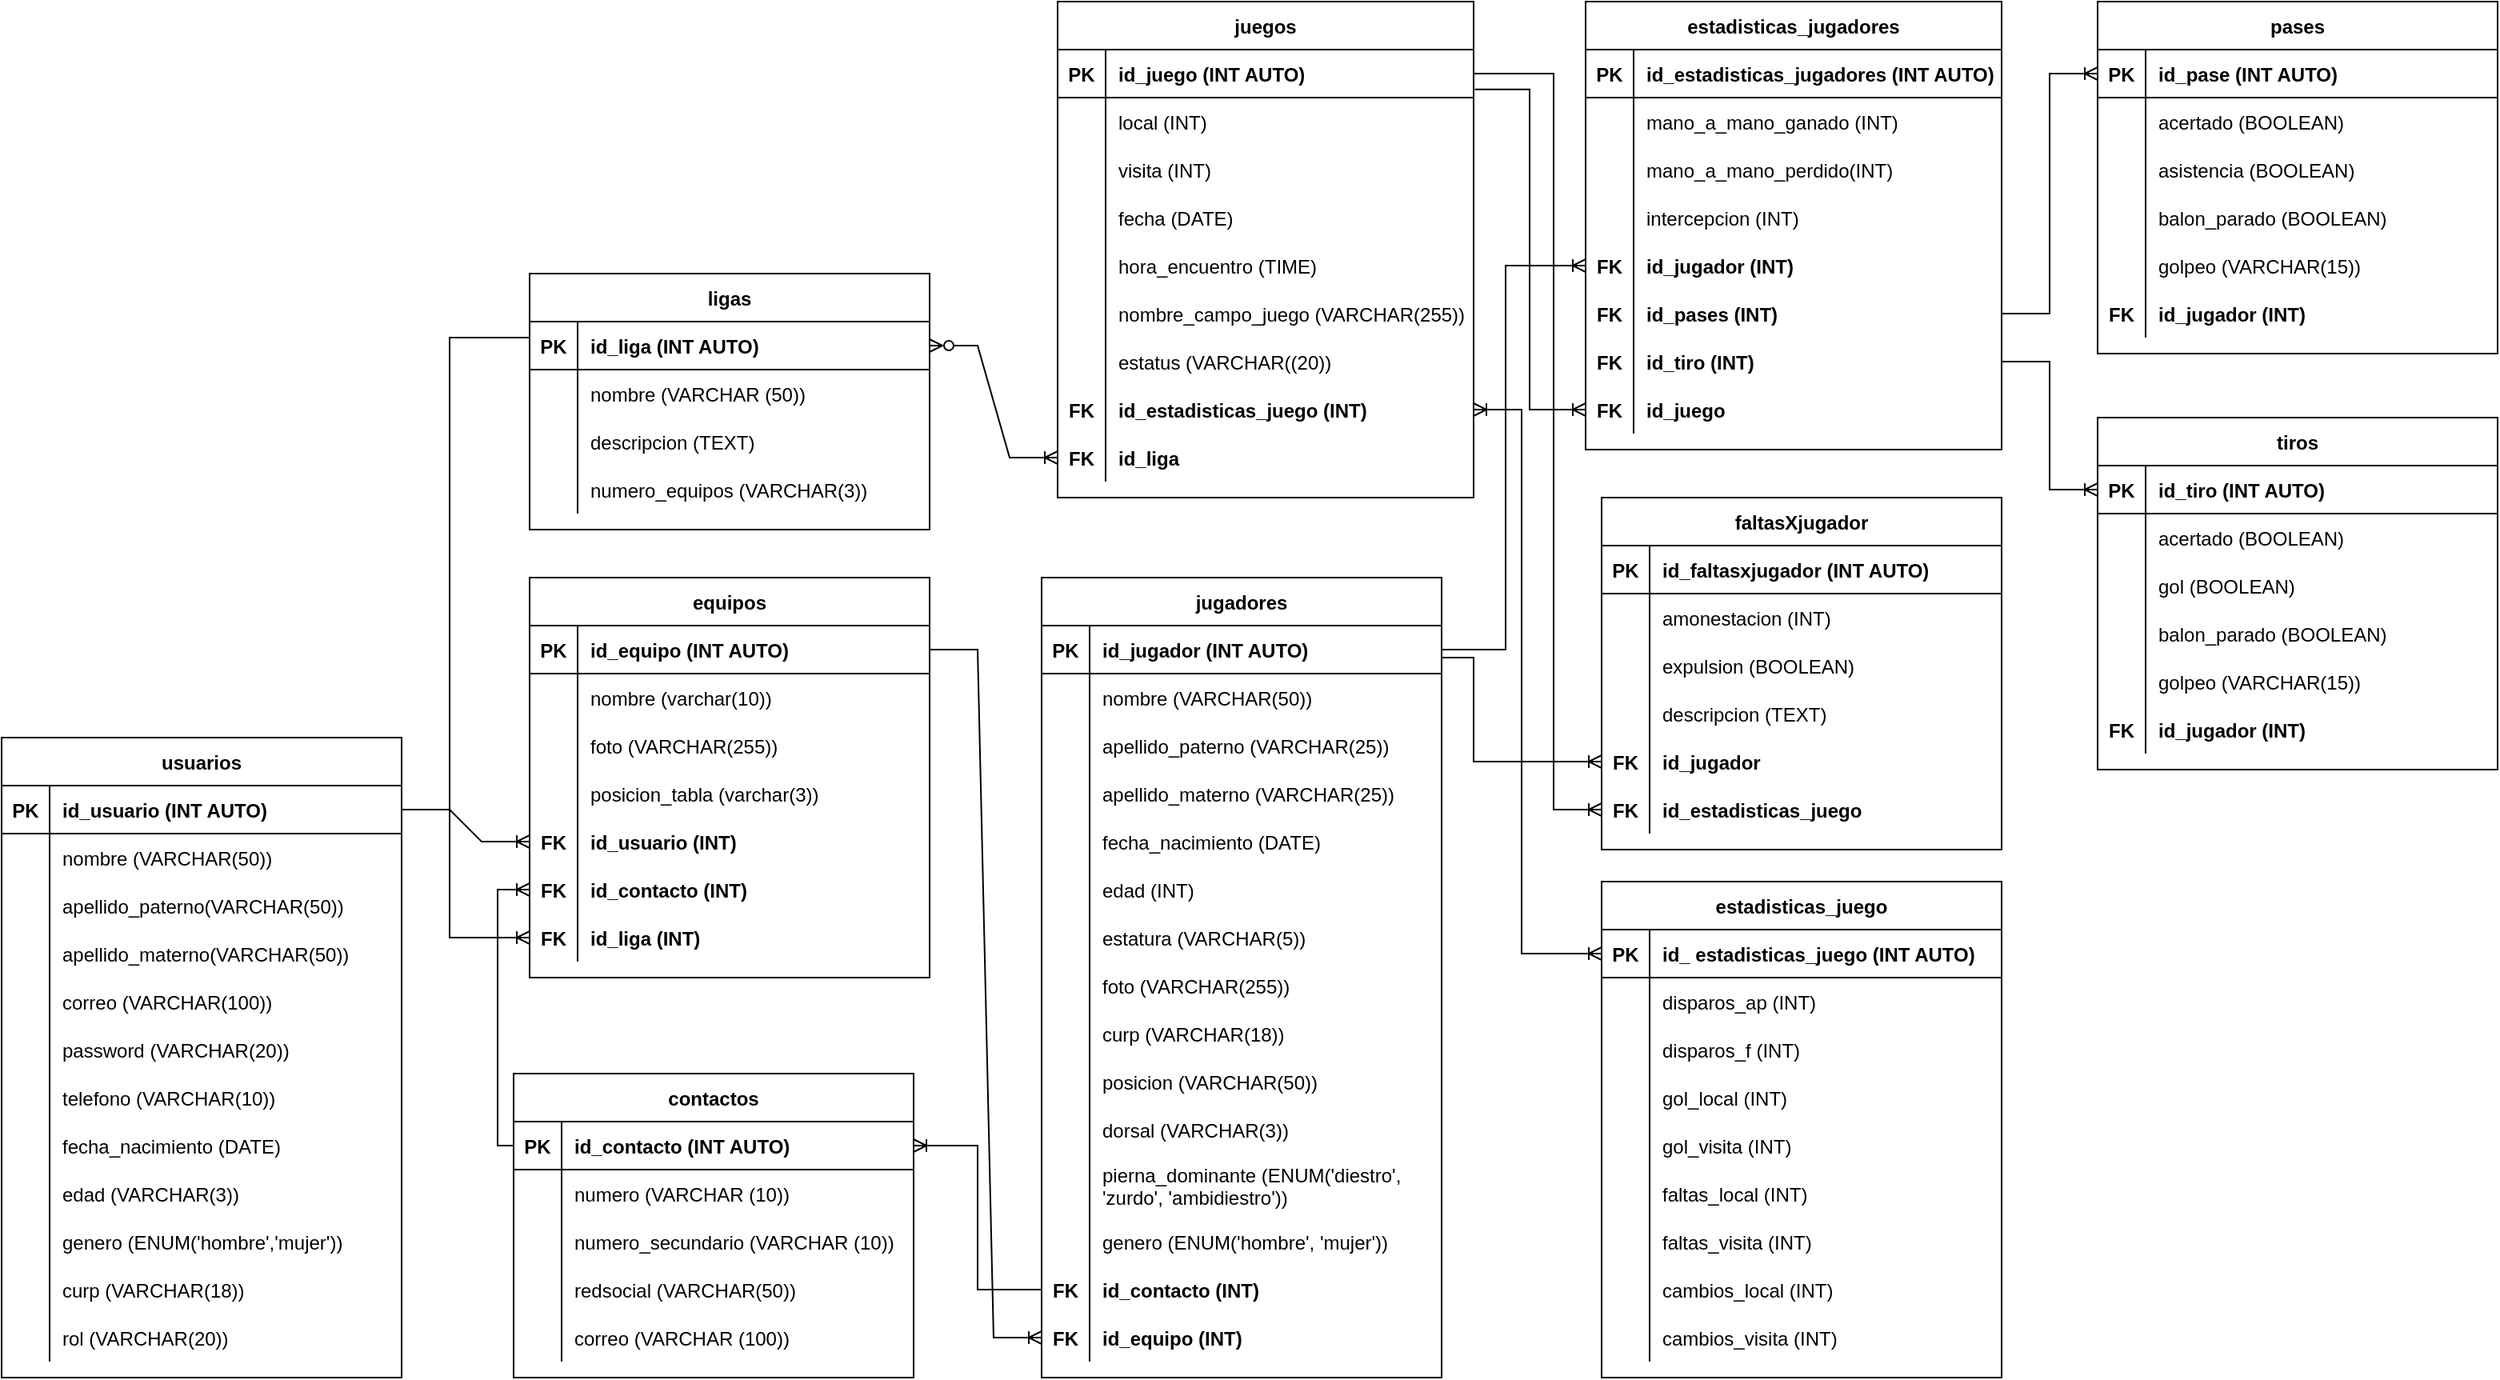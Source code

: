 <mxfile version="24.2.3" type="device">
  <diagram id="R2lEEEUBdFMjLlhIrx00" name="Page-1">
    <mxGraphModel dx="2136" dy="1717" grid="1" gridSize="10" guides="1" tooltips="1" connect="1" arrows="1" fold="1" page="1" pageScale="1" pageWidth="850" pageHeight="1100" math="0" shadow="0" extFonts="Permanent Marker^https://fonts.googleapis.com/css?family=Permanent+Marker">
      <root>
        <mxCell id="0" />
        <mxCell id="1" parent="0" />
        <mxCell id="C-vyLk0tnHw3VtMMgP7b-2" value="contactos" style="shape=table;startSize=30;container=1;collapsible=1;childLayout=tableLayout;fixedRows=1;rowLines=0;fontStyle=1;align=center;resizeLast=1;" parent="1" vertex="1">
          <mxGeometry x="-180" y="310" width="250" height="190" as="geometry" />
        </mxCell>
        <mxCell id="C-vyLk0tnHw3VtMMgP7b-3" value="" style="shape=partialRectangle;collapsible=0;dropTarget=0;pointerEvents=0;fillColor=none;points=[[0,0.5],[1,0.5]];portConstraint=eastwest;top=0;left=0;right=0;bottom=1;" parent="C-vyLk0tnHw3VtMMgP7b-2" vertex="1">
          <mxGeometry y="30" width="250" height="30" as="geometry" />
        </mxCell>
        <mxCell id="C-vyLk0tnHw3VtMMgP7b-4" value="PK" style="shape=partialRectangle;overflow=hidden;connectable=0;fillColor=none;top=0;left=0;bottom=0;right=0;fontStyle=1;" parent="C-vyLk0tnHw3VtMMgP7b-3" vertex="1">
          <mxGeometry width="30" height="30" as="geometry">
            <mxRectangle width="30" height="30" as="alternateBounds" />
          </mxGeometry>
        </mxCell>
        <mxCell id="C-vyLk0tnHw3VtMMgP7b-5" value="id_contacto (INT AUTO)" style="shape=partialRectangle;overflow=hidden;connectable=0;fillColor=none;top=0;left=0;bottom=0;right=0;align=left;spacingLeft=6;fontStyle=1;" parent="C-vyLk0tnHw3VtMMgP7b-3" vertex="1">
          <mxGeometry x="30" width="220" height="30" as="geometry">
            <mxRectangle width="220" height="30" as="alternateBounds" />
          </mxGeometry>
        </mxCell>
        <mxCell id="C-vyLk0tnHw3VtMMgP7b-6" value="" style="shape=partialRectangle;collapsible=0;dropTarget=0;pointerEvents=0;fillColor=none;points=[[0,0.5],[1,0.5]];portConstraint=eastwest;top=0;left=0;right=0;bottom=0;" parent="C-vyLk0tnHw3VtMMgP7b-2" vertex="1">
          <mxGeometry y="60" width="250" height="30" as="geometry" />
        </mxCell>
        <mxCell id="C-vyLk0tnHw3VtMMgP7b-7" value="" style="shape=partialRectangle;overflow=hidden;connectable=0;fillColor=none;top=0;left=0;bottom=0;right=0;" parent="C-vyLk0tnHw3VtMMgP7b-6" vertex="1">
          <mxGeometry width="30" height="30" as="geometry">
            <mxRectangle width="30" height="30" as="alternateBounds" />
          </mxGeometry>
        </mxCell>
        <mxCell id="C-vyLk0tnHw3VtMMgP7b-8" value="numero (VARCHAR (10))" style="shape=partialRectangle;overflow=hidden;connectable=0;fillColor=none;top=0;left=0;bottom=0;right=0;align=left;spacingLeft=6;" parent="C-vyLk0tnHw3VtMMgP7b-6" vertex="1">
          <mxGeometry x="30" width="220" height="30" as="geometry">
            <mxRectangle width="220" height="30" as="alternateBounds" />
          </mxGeometry>
        </mxCell>
        <mxCell id="C-vyLk0tnHw3VtMMgP7b-9" value="" style="shape=partialRectangle;collapsible=0;dropTarget=0;pointerEvents=0;fillColor=none;points=[[0,0.5],[1,0.5]];portConstraint=eastwest;top=0;left=0;right=0;bottom=0;" parent="C-vyLk0tnHw3VtMMgP7b-2" vertex="1">
          <mxGeometry y="90" width="250" height="30" as="geometry" />
        </mxCell>
        <mxCell id="C-vyLk0tnHw3VtMMgP7b-10" value="" style="shape=partialRectangle;overflow=hidden;connectable=0;fillColor=none;top=0;left=0;bottom=0;right=0;" parent="C-vyLk0tnHw3VtMMgP7b-9" vertex="1">
          <mxGeometry width="30" height="30" as="geometry">
            <mxRectangle width="30" height="30" as="alternateBounds" />
          </mxGeometry>
        </mxCell>
        <mxCell id="C-vyLk0tnHw3VtMMgP7b-11" value="numero_secundario (VARCHAR (10))" style="shape=partialRectangle;overflow=hidden;connectable=0;fillColor=none;top=0;left=0;bottom=0;right=0;align=left;spacingLeft=6;" parent="C-vyLk0tnHw3VtMMgP7b-9" vertex="1">
          <mxGeometry x="30" width="220" height="30" as="geometry">
            <mxRectangle width="220" height="30" as="alternateBounds" />
          </mxGeometry>
        </mxCell>
        <mxCell id="sECi782W7YUFpW4qHO79-68" value="" style="shape=partialRectangle;collapsible=0;dropTarget=0;pointerEvents=0;fillColor=none;points=[[0,0.5],[1,0.5]];portConstraint=eastwest;top=0;left=0;right=0;bottom=0;" parent="C-vyLk0tnHw3VtMMgP7b-2" vertex="1">
          <mxGeometry y="120" width="250" height="30" as="geometry" />
        </mxCell>
        <mxCell id="sECi782W7YUFpW4qHO79-69" value="" style="shape=partialRectangle;overflow=hidden;connectable=0;fillColor=none;top=0;left=0;bottom=0;right=0;" parent="sECi782W7YUFpW4qHO79-68" vertex="1">
          <mxGeometry width="30" height="30" as="geometry">
            <mxRectangle width="30" height="30" as="alternateBounds" />
          </mxGeometry>
        </mxCell>
        <mxCell id="sECi782W7YUFpW4qHO79-70" value="redsocial (VARCHAR(50))" style="shape=partialRectangle;overflow=hidden;connectable=0;fillColor=none;top=0;left=0;bottom=0;right=0;align=left;spacingLeft=6;" parent="sECi782W7YUFpW4qHO79-68" vertex="1">
          <mxGeometry x="30" width="220" height="30" as="geometry">
            <mxRectangle width="220" height="30" as="alternateBounds" />
          </mxGeometry>
        </mxCell>
        <mxCell id="sECi782W7YUFpW4qHO79-71" value="" style="shape=partialRectangle;collapsible=0;dropTarget=0;pointerEvents=0;fillColor=none;points=[[0,0.5],[1,0.5]];portConstraint=eastwest;top=0;left=0;right=0;bottom=0;" parent="C-vyLk0tnHw3VtMMgP7b-2" vertex="1">
          <mxGeometry y="150" width="250" height="30" as="geometry" />
        </mxCell>
        <mxCell id="sECi782W7YUFpW4qHO79-72" value="" style="shape=partialRectangle;overflow=hidden;connectable=0;fillColor=none;top=0;left=0;bottom=0;right=0;" parent="sECi782W7YUFpW4qHO79-71" vertex="1">
          <mxGeometry width="30" height="30" as="geometry">
            <mxRectangle width="30" height="30" as="alternateBounds" />
          </mxGeometry>
        </mxCell>
        <mxCell id="sECi782W7YUFpW4qHO79-73" value="correo (VARCHAR (100))" style="shape=partialRectangle;overflow=hidden;connectable=0;fillColor=none;top=0;left=0;bottom=0;right=0;align=left;spacingLeft=6;" parent="sECi782W7YUFpW4qHO79-71" vertex="1">
          <mxGeometry x="30" width="220" height="30" as="geometry">
            <mxRectangle width="220" height="30" as="alternateBounds" />
          </mxGeometry>
        </mxCell>
        <mxCell id="C-vyLk0tnHw3VtMMgP7b-13" value="ligas" style="shape=table;startSize=30;container=1;collapsible=1;childLayout=tableLayout;fixedRows=1;rowLines=0;fontStyle=1;align=center;resizeLast=1;" parent="1" vertex="1">
          <mxGeometry x="-170" y="-190" width="250" height="160" as="geometry" />
        </mxCell>
        <mxCell id="C-vyLk0tnHw3VtMMgP7b-14" value="" style="shape=partialRectangle;collapsible=0;dropTarget=0;pointerEvents=0;fillColor=none;points=[[0,0.5],[1,0.5]];portConstraint=eastwest;top=0;left=0;right=0;bottom=1;" parent="C-vyLk0tnHw3VtMMgP7b-13" vertex="1">
          <mxGeometry y="30" width="250" height="30" as="geometry" />
        </mxCell>
        <mxCell id="C-vyLk0tnHw3VtMMgP7b-15" value="PK" style="shape=partialRectangle;overflow=hidden;connectable=0;fillColor=none;top=0;left=0;bottom=0;right=0;fontStyle=1;" parent="C-vyLk0tnHw3VtMMgP7b-14" vertex="1">
          <mxGeometry width="30" height="30" as="geometry">
            <mxRectangle width="30" height="30" as="alternateBounds" />
          </mxGeometry>
        </mxCell>
        <mxCell id="C-vyLk0tnHw3VtMMgP7b-16" value="id_liga (INT AUTO)" style="shape=partialRectangle;overflow=hidden;connectable=0;fillColor=none;top=0;left=0;bottom=0;right=0;align=left;spacingLeft=6;fontStyle=1;" parent="C-vyLk0tnHw3VtMMgP7b-14" vertex="1">
          <mxGeometry x="30" width="220" height="30" as="geometry">
            <mxRectangle width="220" height="30" as="alternateBounds" />
          </mxGeometry>
        </mxCell>
        <mxCell id="C-vyLk0tnHw3VtMMgP7b-17" value="" style="shape=partialRectangle;collapsible=0;dropTarget=0;pointerEvents=0;fillColor=none;points=[[0,0.5],[1,0.5]];portConstraint=eastwest;top=0;left=0;right=0;bottom=0;" parent="C-vyLk0tnHw3VtMMgP7b-13" vertex="1">
          <mxGeometry y="60" width="250" height="30" as="geometry" />
        </mxCell>
        <mxCell id="C-vyLk0tnHw3VtMMgP7b-18" value="" style="shape=partialRectangle;overflow=hidden;connectable=0;fillColor=none;top=0;left=0;bottom=0;right=0;" parent="C-vyLk0tnHw3VtMMgP7b-17" vertex="1">
          <mxGeometry width="30" height="30" as="geometry">
            <mxRectangle width="30" height="30" as="alternateBounds" />
          </mxGeometry>
        </mxCell>
        <mxCell id="C-vyLk0tnHw3VtMMgP7b-19" value="nombre (VARCHAR (50))" style="shape=partialRectangle;overflow=hidden;connectable=0;fillColor=none;top=0;left=0;bottom=0;right=0;align=left;spacingLeft=6;" parent="C-vyLk0tnHw3VtMMgP7b-17" vertex="1">
          <mxGeometry x="30" width="220" height="30" as="geometry">
            <mxRectangle width="220" height="30" as="alternateBounds" />
          </mxGeometry>
        </mxCell>
        <mxCell id="C-vyLk0tnHw3VtMMgP7b-20" value="" style="shape=partialRectangle;collapsible=0;dropTarget=0;pointerEvents=0;fillColor=none;points=[[0,0.5],[1,0.5]];portConstraint=eastwest;top=0;left=0;right=0;bottom=0;" parent="C-vyLk0tnHw3VtMMgP7b-13" vertex="1">
          <mxGeometry y="90" width="250" height="30" as="geometry" />
        </mxCell>
        <mxCell id="C-vyLk0tnHw3VtMMgP7b-21" value="" style="shape=partialRectangle;overflow=hidden;connectable=0;fillColor=none;top=0;left=0;bottom=0;right=0;" parent="C-vyLk0tnHw3VtMMgP7b-20" vertex="1">
          <mxGeometry width="30" height="30" as="geometry">
            <mxRectangle width="30" height="30" as="alternateBounds" />
          </mxGeometry>
        </mxCell>
        <mxCell id="C-vyLk0tnHw3VtMMgP7b-22" value="descripcion (TEXT)" style="shape=partialRectangle;overflow=hidden;connectable=0;fillColor=none;top=0;left=0;bottom=0;right=0;align=left;spacingLeft=6;" parent="C-vyLk0tnHw3VtMMgP7b-20" vertex="1">
          <mxGeometry x="30" width="220" height="30" as="geometry">
            <mxRectangle width="220" height="30" as="alternateBounds" />
          </mxGeometry>
        </mxCell>
        <mxCell id="sECi782W7YUFpW4qHO79-92" value="" style="shape=partialRectangle;collapsible=0;dropTarget=0;pointerEvents=0;fillColor=none;points=[[0,0.5],[1,0.5]];portConstraint=eastwest;top=0;left=0;right=0;bottom=0;" parent="C-vyLk0tnHw3VtMMgP7b-13" vertex="1">
          <mxGeometry y="120" width="250" height="30" as="geometry" />
        </mxCell>
        <mxCell id="sECi782W7YUFpW4qHO79-93" value="" style="shape=partialRectangle;overflow=hidden;connectable=0;fillColor=none;top=0;left=0;bottom=0;right=0;" parent="sECi782W7YUFpW4qHO79-92" vertex="1">
          <mxGeometry width="30" height="30" as="geometry">
            <mxRectangle width="30" height="30" as="alternateBounds" />
          </mxGeometry>
        </mxCell>
        <mxCell id="sECi782W7YUFpW4qHO79-94" value="numero_equipos (VARCHAR(3))" style="shape=partialRectangle;overflow=hidden;connectable=0;fillColor=none;top=0;left=0;bottom=0;right=0;align=left;spacingLeft=6;" parent="sECi782W7YUFpW4qHO79-92" vertex="1">
          <mxGeometry x="30" width="220" height="30" as="geometry">
            <mxRectangle width="220" height="30" as="alternateBounds" />
          </mxGeometry>
        </mxCell>
        <mxCell id="C-vyLk0tnHw3VtMMgP7b-23" value="jugadores" style="shape=table;startSize=30;container=1;collapsible=1;childLayout=tableLayout;fixedRows=1;rowLines=0;fontStyle=1;align=center;resizeLast=1;" parent="1" vertex="1">
          <mxGeometry x="150" width="250" height="500" as="geometry" />
        </mxCell>
        <mxCell id="C-vyLk0tnHw3VtMMgP7b-24" value="" style="shape=partialRectangle;collapsible=0;dropTarget=0;pointerEvents=0;fillColor=none;points=[[0,0.5],[1,0.5]];portConstraint=eastwest;top=0;left=0;right=0;bottom=1;" parent="C-vyLk0tnHw3VtMMgP7b-23" vertex="1">
          <mxGeometry y="30" width="250" height="30" as="geometry" />
        </mxCell>
        <mxCell id="C-vyLk0tnHw3VtMMgP7b-25" value="PK" style="shape=partialRectangle;overflow=hidden;connectable=0;fillColor=none;top=0;left=0;bottom=0;right=0;fontStyle=1;" parent="C-vyLk0tnHw3VtMMgP7b-24" vertex="1">
          <mxGeometry width="30" height="30" as="geometry">
            <mxRectangle width="30" height="30" as="alternateBounds" />
          </mxGeometry>
        </mxCell>
        <mxCell id="C-vyLk0tnHw3VtMMgP7b-26" value="id_jugador (INT AUTO)" style="shape=partialRectangle;overflow=hidden;connectable=0;fillColor=none;top=0;left=0;bottom=0;right=0;align=left;spacingLeft=6;fontStyle=1;" parent="C-vyLk0tnHw3VtMMgP7b-24" vertex="1">
          <mxGeometry x="30" width="220" height="30" as="geometry">
            <mxRectangle width="220" height="30" as="alternateBounds" />
          </mxGeometry>
        </mxCell>
        <mxCell id="C-vyLk0tnHw3VtMMgP7b-27" value="" style="shape=partialRectangle;collapsible=0;dropTarget=0;pointerEvents=0;fillColor=none;points=[[0,0.5],[1,0.5]];portConstraint=eastwest;top=0;left=0;right=0;bottom=0;" parent="C-vyLk0tnHw3VtMMgP7b-23" vertex="1">
          <mxGeometry y="60" width="250" height="30" as="geometry" />
        </mxCell>
        <mxCell id="C-vyLk0tnHw3VtMMgP7b-28" value="" style="shape=partialRectangle;overflow=hidden;connectable=0;fillColor=none;top=0;left=0;bottom=0;right=0;" parent="C-vyLk0tnHw3VtMMgP7b-27" vertex="1">
          <mxGeometry width="30" height="30" as="geometry">
            <mxRectangle width="30" height="30" as="alternateBounds" />
          </mxGeometry>
        </mxCell>
        <mxCell id="C-vyLk0tnHw3VtMMgP7b-29" value="nombre (VARCHAR(50))" style="shape=partialRectangle;overflow=hidden;connectable=0;fillColor=none;top=0;left=0;bottom=0;right=0;align=left;spacingLeft=6;" parent="C-vyLk0tnHw3VtMMgP7b-27" vertex="1">
          <mxGeometry x="30" width="220" height="30" as="geometry">
            <mxRectangle width="220" height="30" as="alternateBounds" />
          </mxGeometry>
        </mxCell>
        <mxCell id="sECi782W7YUFpW4qHO79-8" value="" style="shape=partialRectangle;collapsible=0;dropTarget=0;pointerEvents=0;fillColor=none;points=[[0,0.5],[1,0.5]];portConstraint=eastwest;top=0;left=0;right=0;bottom=0;" parent="C-vyLk0tnHw3VtMMgP7b-23" vertex="1">
          <mxGeometry y="90" width="250" height="30" as="geometry" />
        </mxCell>
        <mxCell id="sECi782W7YUFpW4qHO79-9" value="" style="shape=partialRectangle;overflow=hidden;connectable=0;fillColor=none;top=0;left=0;bottom=0;right=0;" parent="sECi782W7YUFpW4qHO79-8" vertex="1">
          <mxGeometry width="30" height="30" as="geometry">
            <mxRectangle width="30" height="30" as="alternateBounds" />
          </mxGeometry>
        </mxCell>
        <mxCell id="sECi782W7YUFpW4qHO79-10" value="apellido_paterno (VARCHAR(25))" style="shape=partialRectangle;overflow=hidden;connectable=0;fillColor=none;top=0;left=0;bottom=0;right=0;align=left;spacingLeft=6;" parent="sECi782W7YUFpW4qHO79-8" vertex="1">
          <mxGeometry x="30" width="220" height="30" as="geometry">
            <mxRectangle width="220" height="30" as="alternateBounds" />
          </mxGeometry>
        </mxCell>
        <mxCell id="sECi782W7YUFpW4qHO79-11" value="" style="shape=partialRectangle;collapsible=0;dropTarget=0;pointerEvents=0;fillColor=none;points=[[0,0.5],[1,0.5]];portConstraint=eastwest;top=0;left=0;right=0;bottom=0;" parent="C-vyLk0tnHw3VtMMgP7b-23" vertex="1">
          <mxGeometry y="120" width="250" height="30" as="geometry" />
        </mxCell>
        <mxCell id="sECi782W7YUFpW4qHO79-12" value="" style="shape=partialRectangle;overflow=hidden;connectable=0;fillColor=none;top=0;left=0;bottom=0;right=0;" parent="sECi782W7YUFpW4qHO79-11" vertex="1">
          <mxGeometry width="30" height="30" as="geometry">
            <mxRectangle width="30" height="30" as="alternateBounds" />
          </mxGeometry>
        </mxCell>
        <mxCell id="sECi782W7YUFpW4qHO79-13" value="apellido_materno (VARCHAR(25))" style="shape=partialRectangle;overflow=hidden;connectable=0;fillColor=none;top=0;left=0;bottom=0;right=0;align=left;spacingLeft=6;" parent="sECi782W7YUFpW4qHO79-11" vertex="1">
          <mxGeometry x="30" width="220" height="30" as="geometry">
            <mxRectangle width="220" height="30" as="alternateBounds" />
          </mxGeometry>
        </mxCell>
        <mxCell id="sECi782W7YUFpW4qHO79-14" value="" style="shape=partialRectangle;collapsible=0;dropTarget=0;pointerEvents=0;fillColor=none;points=[[0,0.5],[1,0.5]];portConstraint=eastwest;top=0;left=0;right=0;bottom=0;" parent="C-vyLk0tnHw3VtMMgP7b-23" vertex="1">
          <mxGeometry y="150" width="250" height="30" as="geometry" />
        </mxCell>
        <mxCell id="sECi782W7YUFpW4qHO79-15" value="" style="shape=partialRectangle;overflow=hidden;connectable=0;fillColor=none;top=0;left=0;bottom=0;right=0;" parent="sECi782W7YUFpW4qHO79-14" vertex="1">
          <mxGeometry width="30" height="30" as="geometry">
            <mxRectangle width="30" height="30" as="alternateBounds" />
          </mxGeometry>
        </mxCell>
        <mxCell id="sECi782W7YUFpW4qHO79-16" value="fecha_nacimiento (DATE)" style="shape=partialRectangle;overflow=hidden;connectable=0;fillColor=none;top=0;left=0;bottom=0;right=0;align=left;spacingLeft=6;" parent="sECi782W7YUFpW4qHO79-14" vertex="1">
          <mxGeometry x="30" width="220" height="30" as="geometry">
            <mxRectangle width="220" height="30" as="alternateBounds" />
          </mxGeometry>
        </mxCell>
        <mxCell id="sECi782W7YUFpW4qHO79-17" value="" style="shape=partialRectangle;collapsible=0;dropTarget=0;pointerEvents=0;fillColor=none;points=[[0,0.5],[1,0.5]];portConstraint=eastwest;top=0;left=0;right=0;bottom=0;" parent="C-vyLk0tnHw3VtMMgP7b-23" vertex="1">
          <mxGeometry y="180" width="250" height="30" as="geometry" />
        </mxCell>
        <mxCell id="sECi782W7YUFpW4qHO79-18" value="" style="shape=partialRectangle;overflow=hidden;connectable=0;fillColor=none;top=0;left=0;bottom=0;right=0;" parent="sECi782W7YUFpW4qHO79-17" vertex="1">
          <mxGeometry width="30" height="30" as="geometry">
            <mxRectangle width="30" height="30" as="alternateBounds" />
          </mxGeometry>
        </mxCell>
        <mxCell id="sECi782W7YUFpW4qHO79-19" value="edad (INT)" style="shape=partialRectangle;overflow=hidden;connectable=0;fillColor=none;top=0;left=0;bottom=0;right=0;align=left;spacingLeft=6;" parent="sECi782W7YUFpW4qHO79-17" vertex="1">
          <mxGeometry x="30" width="220" height="30" as="geometry">
            <mxRectangle width="220" height="30" as="alternateBounds" />
          </mxGeometry>
        </mxCell>
        <mxCell id="sECi782W7YUFpW4qHO79-20" value="" style="shape=partialRectangle;collapsible=0;dropTarget=0;pointerEvents=0;fillColor=none;points=[[0,0.5],[1,0.5]];portConstraint=eastwest;top=0;left=0;right=0;bottom=0;" parent="C-vyLk0tnHw3VtMMgP7b-23" vertex="1">
          <mxGeometry y="210" width="250" height="30" as="geometry" />
        </mxCell>
        <mxCell id="sECi782W7YUFpW4qHO79-21" value="" style="shape=partialRectangle;overflow=hidden;connectable=0;fillColor=none;top=0;left=0;bottom=0;right=0;" parent="sECi782W7YUFpW4qHO79-20" vertex="1">
          <mxGeometry width="30" height="30" as="geometry">
            <mxRectangle width="30" height="30" as="alternateBounds" />
          </mxGeometry>
        </mxCell>
        <mxCell id="sECi782W7YUFpW4qHO79-22" value="estatura (VARCHAR(5))" style="shape=partialRectangle;overflow=hidden;connectable=0;fillColor=none;top=0;left=0;bottom=0;right=0;align=left;spacingLeft=6;" parent="sECi782W7YUFpW4qHO79-20" vertex="1">
          <mxGeometry x="30" width="220" height="30" as="geometry">
            <mxRectangle width="220" height="30" as="alternateBounds" />
          </mxGeometry>
        </mxCell>
        <mxCell id="sECi782W7YUFpW4qHO79-23" value="" style="shape=partialRectangle;collapsible=0;dropTarget=0;pointerEvents=0;fillColor=none;points=[[0,0.5],[1,0.5]];portConstraint=eastwest;top=0;left=0;right=0;bottom=0;" parent="C-vyLk0tnHw3VtMMgP7b-23" vertex="1">
          <mxGeometry y="240" width="250" height="30" as="geometry" />
        </mxCell>
        <mxCell id="sECi782W7YUFpW4qHO79-24" value="" style="shape=partialRectangle;overflow=hidden;connectable=0;fillColor=none;top=0;left=0;bottom=0;right=0;" parent="sECi782W7YUFpW4qHO79-23" vertex="1">
          <mxGeometry width="30" height="30" as="geometry">
            <mxRectangle width="30" height="30" as="alternateBounds" />
          </mxGeometry>
        </mxCell>
        <mxCell id="sECi782W7YUFpW4qHO79-25" value="foto (VARCHAR(255))" style="shape=partialRectangle;overflow=hidden;connectable=0;fillColor=none;top=0;left=0;bottom=0;right=0;align=left;spacingLeft=6;" parent="sECi782W7YUFpW4qHO79-23" vertex="1">
          <mxGeometry x="30" width="220" height="30" as="geometry">
            <mxRectangle width="220" height="30" as="alternateBounds" />
          </mxGeometry>
        </mxCell>
        <mxCell id="sECi782W7YUFpW4qHO79-26" value="" style="shape=partialRectangle;collapsible=0;dropTarget=0;pointerEvents=0;fillColor=none;points=[[0,0.5],[1,0.5]];portConstraint=eastwest;top=0;left=0;right=0;bottom=0;" parent="C-vyLk0tnHw3VtMMgP7b-23" vertex="1">
          <mxGeometry y="270" width="250" height="30" as="geometry" />
        </mxCell>
        <mxCell id="sECi782W7YUFpW4qHO79-27" value="" style="shape=partialRectangle;overflow=hidden;connectable=0;fillColor=none;top=0;left=0;bottom=0;right=0;" parent="sECi782W7YUFpW4qHO79-26" vertex="1">
          <mxGeometry width="30" height="30" as="geometry">
            <mxRectangle width="30" height="30" as="alternateBounds" />
          </mxGeometry>
        </mxCell>
        <mxCell id="sECi782W7YUFpW4qHO79-28" value="curp (VARCHAR(18))" style="shape=partialRectangle;overflow=hidden;connectable=0;fillColor=none;top=0;left=0;bottom=0;right=0;align=left;spacingLeft=6;" parent="sECi782W7YUFpW4qHO79-26" vertex="1">
          <mxGeometry x="30" width="220" height="30" as="geometry">
            <mxRectangle width="220" height="30" as="alternateBounds" />
          </mxGeometry>
        </mxCell>
        <mxCell id="sECi782W7YUFpW4qHO79-29" value="" style="shape=partialRectangle;collapsible=0;dropTarget=0;pointerEvents=0;fillColor=none;points=[[0,0.5],[1,0.5]];portConstraint=eastwest;top=0;left=0;right=0;bottom=0;" parent="C-vyLk0tnHw3VtMMgP7b-23" vertex="1">
          <mxGeometry y="300" width="250" height="30" as="geometry" />
        </mxCell>
        <mxCell id="sECi782W7YUFpW4qHO79-30" value="" style="shape=partialRectangle;overflow=hidden;connectable=0;fillColor=none;top=0;left=0;bottom=0;right=0;" parent="sECi782W7YUFpW4qHO79-29" vertex="1">
          <mxGeometry width="30" height="30" as="geometry">
            <mxRectangle width="30" height="30" as="alternateBounds" />
          </mxGeometry>
        </mxCell>
        <mxCell id="sECi782W7YUFpW4qHO79-31" value="posicion (VARCHAR(50))" style="shape=partialRectangle;overflow=hidden;connectable=0;fillColor=none;top=0;left=0;bottom=0;right=0;align=left;spacingLeft=6;" parent="sECi782W7YUFpW4qHO79-29" vertex="1">
          <mxGeometry x="30" width="220" height="30" as="geometry">
            <mxRectangle width="220" height="30" as="alternateBounds" />
          </mxGeometry>
        </mxCell>
        <mxCell id="sECi782W7YUFpW4qHO79-32" value="" style="shape=partialRectangle;collapsible=0;dropTarget=0;pointerEvents=0;fillColor=none;points=[[0,0.5],[1,0.5]];portConstraint=eastwest;top=0;left=0;right=0;bottom=0;" parent="C-vyLk0tnHw3VtMMgP7b-23" vertex="1">
          <mxGeometry y="330" width="250" height="30" as="geometry" />
        </mxCell>
        <mxCell id="sECi782W7YUFpW4qHO79-33" value="" style="shape=partialRectangle;overflow=hidden;connectable=0;fillColor=none;top=0;left=0;bottom=0;right=0;" parent="sECi782W7YUFpW4qHO79-32" vertex="1">
          <mxGeometry width="30" height="30" as="geometry">
            <mxRectangle width="30" height="30" as="alternateBounds" />
          </mxGeometry>
        </mxCell>
        <mxCell id="sECi782W7YUFpW4qHO79-34" value="dorsal (VARCHAR(3))" style="shape=partialRectangle;overflow=hidden;connectable=0;fillColor=none;top=0;left=0;bottom=0;right=0;align=left;spacingLeft=6;" parent="sECi782W7YUFpW4qHO79-32" vertex="1">
          <mxGeometry x="30" width="220" height="30" as="geometry">
            <mxRectangle width="220" height="30" as="alternateBounds" />
          </mxGeometry>
        </mxCell>
        <mxCell id="sECi782W7YUFpW4qHO79-35" value="" style="shape=partialRectangle;collapsible=0;dropTarget=0;pointerEvents=0;fillColor=none;points=[[0,0.5],[1,0.5]];portConstraint=eastwest;top=0;left=0;right=0;bottom=0;" parent="C-vyLk0tnHw3VtMMgP7b-23" vertex="1">
          <mxGeometry y="360" width="250" height="40" as="geometry" />
        </mxCell>
        <mxCell id="sECi782W7YUFpW4qHO79-36" value="" style="shape=partialRectangle;overflow=hidden;connectable=0;fillColor=none;top=0;left=0;bottom=0;right=0;" parent="sECi782W7YUFpW4qHO79-35" vertex="1">
          <mxGeometry width="30" height="40" as="geometry">
            <mxRectangle width="30" height="40" as="alternateBounds" />
          </mxGeometry>
        </mxCell>
        <mxCell id="sECi782W7YUFpW4qHO79-37" value="pierna_dominante (ENUM(&#39;diestro&#39;, &#xa;&#39;zurdo&#39;, &#39;ambidiestro&#39;))" style="shape=partialRectangle;overflow=hidden;connectable=0;fillColor=none;top=0;left=0;bottom=0;right=0;align=left;spacingLeft=6;" parent="sECi782W7YUFpW4qHO79-35" vertex="1">
          <mxGeometry x="30" width="220" height="40" as="geometry">
            <mxRectangle width="220" height="40" as="alternateBounds" />
          </mxGeometry>
        </mxCell>
        <mxCell id="sECi782W7YUFpW4qHO79-38" value="" style="shape=partialRectangle;collapsible=0;dropTarget=0;pointerEvents=0;fillColor=none;points=[[0,0.5],[1,0.5]];portConstraint=eastwest;top=0;left=0;right=0;bottom=0;" parent="C-vyLk0tnHw3VtMMgP7b-23" vertex="1">
          <mxGeometry y="400" width="250" height="30" as="geometry" />
        </mxCell>
        <mxCell id="sECi782W7YUFpW4qHO79-39" value="" style="shape=partialRectangle;overflow=hidden;connectable=0;fillColor=none;top=0;left=0;bottom=0;right=0;" parent="sECi782W7YUFpW4qHO79-38" vertex="1">
          <mxGeometry width="30" height="30" as="geometry">
            <mxRectangle width="30" height="30" as="alternateBounds" />
          </mxGeometry>
        </mxCell>
        <mxCell id="sECi782W7YUFpW4qHO79-40" value="genero (ENUM(&#39;hombre&#39;, &#39;mujer&#39;))" style="shape=partialRectangle;overflow=hidden;connectable=0;fillColor=none;top=0;left=0;bottom=0;right=0;align=left;spacingLeft=6;" parent="sECi782W7YUFpW4qHO79-38" vertex="1">
          <mxGeometry x="30" width="220" height="30" as="geometry">
            <mxRectangle width="220" height="30" as="alternateBounds" />
          </mxGeometry>
        </mxCell>
        <mxCell id="sECi782W7YUFpW4qHO79-41" value="" style="shape=partialRectangle;collapsible=0;dropTarget=0;pointerEvents=0;fillColor=none;points=[[0,0.5],[1,0.5]];portConstraint=eastwest;top=0;left=0;right=0;bottom=0;fontStyle=1" parent="C-vyLk0tnHw3VtMMgP7b-23" vertex="1">
          <mxGeometry y="430" width="250" height="30" as="geometry" />
        </mxCell>
        <mxCell id="sECi782W7YUFpW4qHO79-42" value="FK" style="shape=partialRectangle;overflow=hidden;connectable=0;fillColor=none;top=0;left=0;bottom=0;right=0;fontStyle=1" parent="sECi782W7YUFpW4qHO79-41" vertex="1">
          <mxGeometry width="30" height="30" as="geometry">
            <mxRectangle width="30" height="30" as="alternateBounds" />
          </mxGeometry>
        </mxCell>
        <mxCell id="sECi782W7YUFpW4qHO79-43" value="id_contacto (INT)" style="shape=partialRectangle;overflow=hidden;connectable=0;fillColor=none;top=0;left=0;bottom=0;right=0;align=left;spacingLeft=6;fontStyle=1" parent="sECi782W7YUFpW4qHO79-41" vertex="1">
          <mxGeometry x="30" width="220" height="30" as="geometry">
            <mxRectangle width="220" height="30" as="alternateBounds" />
          </mxGeometry>
        </mxCell>
        <mxCell id="sECi782W7YUFpW4qHO79-44" value="" style="shape=partialRectangle;collapsible=0;dropTarget=0;pointerEvents=0;fillColor=none;points=[[0,0.5],[1,0.5]];portConstraint=eastwest;top=0;left=0;right=0;bottom=0;" parent="C-vyLk0tnHw3VtMMgP7b-23" vertex="1">
          <mxGeometry y="460" width="250" height="30" as="geometry" />
        </mxCell>
        <mxCell id="sECi782W7YUFpW4qHO79-45" value="FK" style="shape=partialRectangle;overflow=hidden;connectable=0;fillColor=none;top=0;left=0;bottom=0;right=0;fontStyle=1" parent="sECi782W7YUFpW4qHO79-44" vertex="1">
          <mxGeometry width="30" height="30" as="geometry">
            <mxRectangle width="30" height="30" as="alternateBounds" />
          </mxGeometry>
        </mxCell>
        <mxCell id="sECi782W7YUFpW4qHO79-46" value="id_equipo (INT)" style="shape=partialRectangle;overflow=hidden;connectable=0;fillColor=none;top=0;left=0;bottom=0;right=0;align=left;spacingLeft=6;fontStyle=1" parent="sECi782W7YUFpW4qHO79-44" vertex="1">
          <mxGeometry x="30" width="220" height="30" as="geometry">
            <mxRectangle width="220" height="30" as="alternateBounds" />
          </mxGeometry>
        </mxCell>
        <mxCell id="sECi782W7YUFpW4qHO79-47" value="equipos" style="shape=table;startSize=30;container=1;collapsible=1;childLayout=tableLayout;fixedRows=1;rowLines=0;fontStyle=1;align=center;resizeLast=1;" parent="1" vertex="1">
          <mxGeometry x="-170" width="250" height="250" as="geometry" />
        </mxCell>
        <mxCell id="sECi782W7YUFpW4qHO79-48" value="" style="shape=partialRectangle;collapsible=0;dropTarget=0;pointerEvents=0;fillColor=none;points=[[0,0.5],[1,0.5]];portConstraint=eastwest;top=0;left=0;right=0;bottom=1;" parent="sECi782W7YUFpW4qHO79-47" vertex="1">
          <mxGeometry y="30" width="250" height="30" as="geometry" />
        </mxCell>
        <mxCell id="sECi782W7YUFpW4qHO79-49" value="PK" style="shape=partialRectangle;overflow=hidden;connectable=0;fillColor=none;top=0;left=0;bottom=0;right=0;fontStyle=1;" parent="sECi782W7YUFpW4qHO79-48" vertex="1">
          <mxGeometry width="30" height="30" as="geometry">
            <mxRectangle width="30" height="30" as="alternateBounds" />
          </mxGeometry>
        </mxCell>
        <mxCell id="sECi782W7YUFpW4qHO79-50" value="id_equipo (INT AUTO)" style="shape=partialRectangle;overflow=hidden;connectable=0;fillColor=none;top=0;left=0;bottom=0;right=0;align=left;spacingLeft=6;fontStyle=1;" parent="sECi782W7YUFpW4qHO79-48" vertex="1">
          <mxGeometry x="30" width="220" height="30" as="geometry">
            <mxRectangle width="220" height="30" as="alternateBounds" />
          </mxGeometry>
        </mxCell>
        <mxCell id="sECi782W7YUFpW4qHO79-51" value="" style="shape=partialRectangle;collapsible=0;dropTarget=0;pointerEvents=0;fillColor=none;points=[[0,0.5],[1,0.5]];portConstraint=eastwest;top=0;left=0;right=0;bottom=0;" parent="sECi782W7YUFpW4qHO79-47" vertex="1">
          <mxGeometry y="60" width="250" height="30" as="geometry" />
        </mxCell>
        <mxCell id="sECi782W7YUFpW4qHO79-52" value="" style="shape=partialRectangle;overflow=hidden;connectable=0;fillColor=none;top=0;left=0;bottom=0;right=0;" parent="sECi782W7YUFpW4qHO79-51" vertex="1">
          <mxGeometry width="30" height="30" as="geometry">
            <mxRectangle width="30" height="30" as="alternateBounds" />
          </mxGeometry>
        </mxCell>
        <mxCell id="sECi782W7YUFpW4qHO79-53" value="nombre (varchar(10))" style="shape=partialRectangle;overflow=hidden;connectable=0;fillColor=none;top=0;left=0;bottom=0;right=0;align=left;spacingLeft=6;" parent="sECi782W7YUFpW4qHO79-51" vertex="1">
          <mxGeometry x="30" width="220" height="30" as="geometry">
            <mxRectangle width="220" height="30" as="alternateBounds" />
          </mxGeometry>
        </mxCell>
        <mxCell id="sECi782W7YUFpW4qHO79-77" value="" style="shape=partialRectangle;collapsible=0;dropTarget=0;pointerEvents=0;fillColor=none;points=[[0,0.5],[1,0.5]];portConstraint=eastwest;top=0;left=0;right=0;bottom=0;" parent="sECi782W7YUFpW4qHO79-47" vertex="1">
          <mxGeometry y="90" width="250" height="30" as="geometry" />
        </mxCell>
        <mxCell id="sECi782W7YUFpW4qHO79-78" value="" style="shape=partialRectangle;overflow=hidden;connectable=0;fillColor=none;top=0;left=0;bottom=0;right=0;" parent="sECi782W7YUFpW4qHO79-77" vertex="1">
          <mxGeometry width="30" height="30" as="geometry">
            <mxRectangle width="30" height="30" as="alternateBounds" />
          </mxGeometry>
        </mxCell>
        <mxCell id="sECi782W7YUFpW4qHO79-79" value="foto (VARCHAR(255))" style="shape=partialRectangle;overflow=hidden;connectable=0;fillColor=none;top=0;left=0;bottom=0;right=0;align=left;spacingLeft=6;" parent="sECi782W7YUFpW4qHO79-77" vertex="1">
          <mxGeometry x="30" width="220" height="30" as="geometry">
            <mxRectangle width="220" height="30" as="alternateBounds" />
          </mxGeometry>
        </mxCell>
        <mxCell id="sECi782W7YUFpW4qHO79-80" value="" style="shape=partialRectangle;collapsible=0;dropTarget=0;pointerEvents=0;fillColor=none;points=[[0,0.5],[1,0.5]];portConstraint=eastwest;top=0;left=0;right=0;bottom=0;" parent="sECi782W7YUFpW4qHO79-47" vertex="1">
          <mxGeometry y="120" width="250" height="30" as="geometry" />
        </mxCell>
        <mxCell id="sECi782W7YUFpW4qHO79-81" value="" style="shape=partialRectangle;overflow=hidden;connectable=0;fillColor=none;top=0;left=0;bottom=0;right=0;" parent="sECi782W7YUFpW4qHO79-80" vertex="1">
          <mxGeometry width="30" height="30" as="geometry">
            <mxRectangle width="30" height="30" as="alternateBounds" />
          </mxGeometry>
        </mxCell>
        <mxCell id="sECi782W7YUFpW4qHO79-82" value="posicion_tabla (varchar(3))" style="shape=partialRectangle;overflow=hidden;connectable=0;fillColor=none;top=0;left=0;bottom=0;right=0;align=left;spacingLeft=6;" parent="sECi782W7YUFpW4qHO79-80" vertex="1">
          <mxGeometry x="30" width="220" height="30" as="geometry">
            <mxRectangle width="220" height="30" as="alternateBounds" />
          </mxGeometry>
        </mxCell>
        <mxCell id="KqjtRTANVZIG7U6bjDXr-38" value="" style="shape=partialRectangle;collapsible=0;dropTarget=0;pointerEvents=0;fillColor=none;points=[[0,0.5],[1,0.5]];portConstraint=eastwest;top=0;left=0;right=0;bottom=0;" vertex="1" parent="sECi782W7YUFpW4qHO79-47">
          <mxGeometry y="150" width="250" height="30" as="geometry" />
        </mxCell>
        <mxCell id="KqjtRTANVZIG7U6bjDXr-39" value="FK" style="shape=partialRectangle;overflow=hidden;connectable=0;fillColor=none;top=0;left=0;bottom=0;right=0;fontStyle=1" vertex="1" parent="KqjtRTANVZIG7U6bjDXr-38">
          <mxGeometry width="30" height="30" as="geometry">
            <mxRectangle width="30" height="30" as="alternateBounds" />
          </mxGeometry>
        </mxCell>
        <mxCell id="KqjtRTANVZIG7U6bjDXr-40" value="id_usuario (INT)" style="shape=partialRectangle;overflow=hidden;connectable=0;fillColor=none;top=0;left=0;bottom=0;right=0;align=left;spacingLeft=6;fontStyle=1" vertex="1" parent="KqjtRTANVZIG7U6bjDXr-38">
          <mxGeometry x="30" width="220" height="30" as="geometry">
            <mxRectangle width="220" height="30" as="alternateBounds" />
          </mxGeometry>
        </mxCell>
        <mxCell id="sECi782W7YUFpW4qHO79-83" value="" style="shape=partialRectangle;collapsible=0;dropTarget=0;pointerEvents=0;fillColor=none;points=[[0,0.5],[1,0.5]];portConstraint=eastwest;top=0;left=0;right=0;bottom=0;" parent="sECi782W7YUFpW4qHO79-47" vertex="1">
          <mxGeometry y="180" width="250" height="30" as="geometry" />
        </mxCell>
        <mxCell id="sECi782W7YUFpW4qHO79-84" value="FK" style="shape=partialRectangle;overflow=hidden;connectable=0;fillColor=none;top=0;left=0;bottom=0;right=0;fontStyle=1" parent="sECi782W7YUFpW4qHO79-83" vertex="1">
          <mxGeometry width="30" height="30" as="geometry">
            <mxRectangle width="30" height="30" as="alternateBounds" />
          </mxGeometry>
        </mxCell>
        <mxCell id="sECi782W7YUFpW4qHO79-85" value="id_contacto (INT)" style="shape=partialRectangle;overflow=hidden;connectable=0;fillColor=none;top=0;left=0;bottom=0;right=0;align=left;spacingLeft=6;fontStyle=1" parent="sECi782W7YUFpW4qHO79-83" vertex="1">
          <mxGeometry x="30" width="220" height="30" as="geometry">
            <mxRectangle width="220" height="30" as="alternateBounds" />
          </mxGeometry>
        </mxCell>
        <mxCell id="sECi782W7YUFpW4qHO79-86" value="" style="shape=partialRectangle;collapsible=0;dropTarget=0;pointerEvents=0;fillColor=none;points=[[0,0.5],[1,0.5]];portConstraint=eastwest;top=0;left=0;right=0;bottom=0;" parent="sECi782W7YUFpW4qHO79-47" vertex="1">
          <mxGeometry y="210" width="250" height="30" as="geometry" />
        </mxCell>
        <mxCell id="sECi782W7YUFpW4qHO79-87" value="FK" style="shape=partialRectangle;overflow=hidden;connectable=0;fillColor=none;top=0;left=0;bottom=0;right=0;fontStyle=1" parent="sECi782W7YUFpW4qHO79-86" vertex="1">
          <mxGeometry width="30" height="30" as="geometry">
            <mxRectangle width="30" height="30" as="alternateBounds" />
          </mxGeometry>
        </mxCell>
        <mxCell id="sECi782W7YUFpW4qHO79-88" value="id_liga (INT)" style="shape=partialRectangle;overflow=hidden;connectable=0;fillColor=none;top=0;left=0;bottom=0;right=0;align=left;spacingLeft=6;fontStyle=1" parent="sECi782W7YUFpW4qHO79-86" vertex="1">
          <mxGeometry x="30" width="220" height="30" as="geometry">
            <mxRectangle width="220" height="30" as="alternateBounds" />
          </mxGeometry>
        </mxCell>
        <mxCell id="sECi782W7YUFpW4qHO79-57" value="juegos" style="shape=table;startSize=30;container=1;collapsible=1;childLayout=tableLayout;fixedRows=1;rowLines=0;fontStyle=1;align=center;resizeLast=1;" parent="1" vertex="1">
          <mxGeometry x="160" y="-360" width="260" height="310" as="geometry" />
        </mxCell>
        <mxCell id="sECi782W7YUFpW4qHO79-58" value="" style="shape=partialRectangle;collapsible=0;dropTarget=0;pointerEvents=0;fillColor=none;points=[[0,0.5],[1,0.5]];portConstraint=eastwest;top=0;left=0;right=0;bottom=1;" parent="sECi782W7YUFpW4qHO79-57" vertex="1">
          <mxGeometry y="30" width="260" height="30" as="geometry" />
        </mxCell>
        <mxCell id="sECi782W7YUFpW4qHO79-59" value="PK" style="shape=partialRectangle;overflow=hidden;connectable=0;fillColor=none;top=0;left=0;bottom=0;right=0;fontStyle=1;" parent="sECi782W7YUFpW4qHO79-58" vertex="1">
          <mxGeometry width="30" height="30" as="geometry">
            <mxRectangle width="30" height="30" as="alternateBounds" />
          </mxGeometry>
        </mxCell>
        <mxCell id="sECi782W7YUFpW4qHO79-60" value="id_juego (INT AUTO)" style="shape=partialRectangle;overflow=hidden;connectable=0;fillColor=none;top=0;left=0;bottom=0;right=0;align=left;spacingLeft=6;fontStyle=1;" parent="sECi782W7YUFpW4qHO79-58" vertex="1">
          <mxGeometry x="30" width="230" height="30" as="geometry">
            <mxRectangle width="230" height="30" as="alternateBounds" />
          </mxGeometry>
        </mxCell>
        <mxCell id="sECi782W7YUFpW4qHO79-61" value="" style="shape=partialRectangle;collapsible=0;dropTarget=0;pointerEvents=0;fillColor=none;points=[[0,0.5],[1,0.5]];portConstraint=eastwest;top=0;left=0;right=0;bottom=0;" parent="sECi782W7YUFpW4qHO79-57" vertex="1">
          <mxGeometry y="60" width="260" height="30" as="geometry" />
        </mxCell>
        <mxCell id="sECi782W7YUFpW4qHO79-62" value="" style="shape=partialRectangle;overflow=hidden;connectable=0;fillColor=none;top=0;left=0;bottom=0;right=0;" parent="sECi782W7YUFpW4qHO79-61" vertex="1">
          <mxGeometry width="30" height="30" as="geometry">
            <mxRectangle width="30" height="30" as="alternateBounds" />
          </mxGeometry>
        </mxCell>
        <mxCell id="sECi782W7YUFpW4qHO79-63" value="local (INT)" style="shape=partialRectangle;overflow=hidden;connectable=0;fillColor=none;top=0;left=0;bottom=0;right=0;align=left;spacingLeft=6;" parent="sECi782W7YUFpW4qHO79-61" vertex="1">
          <mxGeometry x="30" width="230" height="30" as="geometry">
            <mxRectangle width="230" height="30" as="alternateBounds" />
          </mxGeometry>
        </mxCell>
        <mxCell id="sECi782W7YUFpW4qHO79-64" value="" style="shape=partialRectangle;collapsible=0;dropTarget=0;pointerEvents=0;fillColor=none;points=[[0,0.5],[1,0.5]];portConstraint=eastwest;top=0;left=0;right=0;bottom=0;" parent="sECi782W7YUFpW4qHO79-57" vertex="1">
          <mxGeometry y="90" width="260" height="30" as="geometry" />
        </mxCell>
        <mxCell id="sECi782W7YUFpW4qHO79-65" value="" style="shape=partialRectangle;overflow=hidden;connectable=0;fillColor=none;top=0;left=0;bottom=0;right=0;" parent="sECi782W7YUFpW4qHO79-64" vertex="1">
          <mxGeometry width="30" height="30" as="geometry">
            <mxRectangle width="30" height="30" as="alternateBounds" />
          </mxGeometry>
        </mxCell>
        <mxCell id="sECi782W7YUFpW4qHO79-66" value="visita (INT)" style="shape=partialRectangle;overflow=hidden;connectable=0;fillColor=none;top=0;left=0;bottom=0;right=0;align=left;spacingLeft=6;" parent="sECi782W7YUFpW4qHO79-64" vertex="1">
          <mxGeometry x="30" width="230" height="30" as="geometry">
            <mxRectangle width="230" height="30" as="alternateBounds" />
          </mxGeometry>
        </mxCell>
        <mxCell id="sECi782W7YUFpW4qHO79-115" value="" style="shape=partialRectangle;collapsible=0;dropTarget=0;pointerEvents=0;fillColor=none;points=[[0,0.5],[1,0.5]];portConstraint=eastwest;top=0;left=0;right=0;bottom=0;" parent="sECi782W7YUFpW4qHO79-57" vertex="1">
          <mxGeometry y="120" width="260" height="30" as="geometry" />
        </mxCell>
        <mxCell id="sECi782W7YUFpW4qHO79-116" value="" style="shape=partialRectangle;overflow=hidden;connectable=0;fillColor=none;top=0;left=0;bottom=0;right=0;" parent="sECi782W7YUFpW4qHO79-115" vertex="1">
          <mxGeometry width="30" height="30" as="geometry">
            <mxRectangle width="30" height="30" as="alternateBounds" />
          </mxGeometry>
        </mxCell>
        <mxCell id="sECi782W7YUFpW4qHO79-117" value="fecha (DATE)" style="shape=partialRectangle;overflow=hidden;connectable=0;fillColor=none;top=0;left=0;bottom=0;right=0;align=left;spacingLeft=6;" parent="sECi782W7YUFpW4qHO79-115" vertex="1">
          <mxGeometry x="30" width="230" height="30" as="geometry">
            <mxRectangle width="230" height="30" as="alternateBounds" />
          </mxGeometry>
        </mxCell>
        <mxCell id="sECi782W7YUFpW4qHO79-144" value="" style="shape=partialRectangle;collapsible=0;dropTarget=0;pointerEvents=0;fillColor=none;points=[[0,0.5],[1,0.5]];portConstraint=eastwest;top=0;left=0;right=0;bottom=0;" parent="sECi782W7YUFpW4qHO79-57" vertex="1">
          <mxGeometry y="150" width="260" height="30" as="geometry" />
        </mxCell>
        <mxCell id="sECi782W7YUFpW4qHO79-145" value="" style="shape=partialRectangle;overflow=hidden;connectable=0;fillColor=none;top=0;left=0;bottom=0;right=0;" parent="sECi782W7YUFpW4qHO79-144" vertex="1">
          <mxGeometry width="30" height="30" as="geometry">
            <mxRectangle width="30" height="30" as="alternateBounds" />
          </mxGeometry>
        </mxCell>
        <mxCell id="sECi782W7YUFpW4qHO79-146" value="hora_encuentro (TIME)" style="shape=partialRectangle;overflow=hidden;connectable=0;fillColor=none;top=0;left=0;bottom=0;right=0;align=left;spacingLeft=6;" parent="sECi782W7YUFpW4qHO79-144" vertex="1">
          <mxGeometry x="30" width="230" height="30" as="geometry">
            <mxRectangle width="230" height="30" as="alternateBounds" />
          </mxGeometry>
        </mxCell>
        <mxCell id="sECi782W7YUFpW4qHO79-147" value="" style="shape=partialRectangle;collapsible=0;dropTarget=0;pointerEvents=0;fillColor=none;points=[[0,0.5],[1,0.5]];portConstraint=eastwest;top=0;left=0;right=0;bottom=0;" parent="sECi782W7YUFpW4qHO79-57" vertex="1">
          <mxGeometry y="180" width="260" height="30" as="geometry" />
        </mxCell>
        <mxCell id="sECi782W7YUFpW4qHO79-148" value="" style="shape=partialRectangle;overflow=hidden;connectable=0;fillColor=none;top=0;left=0;bottom=0;right=0;" parent="sECi782W7YUFpW4qHO79-147" vertex="1">
          <mxGeometry width="30" height="30" as="geometry">
            <mxRectangle width="30" height="30" as="alternateBounds" />
          </mxGeometry>
        </mxCell>
        <mxCell id="sECi782W7YUFpW4qHO79-149" value="nombre_campo_juego (VARCHAR(255))" style="shape=partialRectangle;overflow=hidden;connectable=0;fillColor=none;top=0;left=0;bottom=0;right=0;align=left;spacingLeft=6;" parent="sECi782W7YUFpW4qHO79-147" vertex="1">
          <mxGeometry x="30" width="230" height="30" as="geometry">
            <mxRectangle width="230" height="30" as="alternateBounds" />
          </mxGeometry>
        </mxCell>
        <mxCell id="sECi782W7YUFpW4qHO79-150" value="" style="shape=partialRectangle;collapsible=0;dropTarget=0;pointerEvents=0;fillColor=none;points=[[0,0.5],[1,0.5]];portConstraint=eastwest;top=0;left=0;right=0;bottom=0;" parent="sECi782W7YUFpW4qHO79-57" vertex="1">
          <mxGeometry y="210" width="260" height="30" as="geometry" />
        </mxCell>
        <mxCell id="sECi782W7YUFpW4qHO79-151" value="" style="shape=partialRectangle;overflow=hidden;connectable=0;fillColor=none;top=0;left=0;bottom=0;right=0;" parent="sECi782W7YUFpW4qHO79-150" vertex="1">
          <mxGeometry width="30" height="30" as="geometry">
            <mxRectangle width="30" height="30" as="alternateBounds" />
          </mxGeometry>
        </mxCell>
        <mxCell id="sECi782W7YUFpW4qHO79-152" value="estatus (VARCHAR((20))" style="shape=partialRectangle;overflow=hidden;connectable=0;fillColor=none;top=0;left=0;bottom=0;right=0;align=left;spacingLeft=6;" parent="sECi782W7YUFpW4qHO79-150" vertex="1">
          <mxGeometry x="30" width="230" height="30" as="geometry">
            <mxRectangle width="230" height="30" as="alternateBounds" />
          </mxGeometry>
        </mxCell>
        <mxCell id="sECi782W7YUFpW4qHO79-153" value="" style="shape=partialRectangle;collapsible=0;dropTarget=0;pointerEvents=0;fillColor=none;points=[[0,0.5],[1,0.5]];portConstraint=eastwest;top=0;left=0;right=0;bottom=0;" parent="sECi782W7YUFpW4qHO79-57" vertex="1">
          <mxGeometry y="240" width="260" height="30" as="geometry" />
        </mxCell>
        <mxCell id="sECi782W7YUFpW4qHO79-154" value="FK" style="shape=partialRectangle;overflow=hidden;connectable=0;fillColor=none;top=0;left=0;bottom=0;right=0;fontStyle=1" parent="sECi782W7YUFpW4qHO79-153" vertex="1">
          <mxGeometry width="30" height="30" as="geometry">
            <mxRectangle width="30" height="30" as="alternateBounds" />
          </mxGeometry>
        </mxCell>
        <mxCell id="sECi782W7YUFpW4qHO79-155" value="id_estadisticas_juego (INT)" style="shape=partialRectangle;overflow=hidden;connectable=0;fillColor=none;top=0;left=0;bottom=0;right=0;align=left;spacingLeft=6;fontStyle=1" parent="sECi782W7YUFpW4qHO79-153" vertex="1">
          <mxGeometry x="30" width="230" height="30" as="geometry">
            <mxRectangle width="230" height="30" as="alternateBounds" />
          </mxGeometry>
        </mxCell>
        <mxCell id="sECi782W7YUFpW4qHO79-156" value="" style="shape=partialRectangle;collapsible=0;dropTarget=0;pointerEvents=0;fillColor=none;points=[[0,0.5],[1,0.5]];portConstraint=eastwest;top=0;left=0;right=0;bottom=0;" parent="sECi782W7YUFpW4qHO79-57" vertex="1">
          <mxGeometry y="270" width="260" height="30" as="geometry" />
        </mxCell>
        <mxCell id="sECi782W7YUFpW4qHO79-157" value="FK" style="shape=partialRectangle;overflow=hidden;connectable=0;fillColor=none;top=0;left=0;bottom=0;right=0;fontStyle=1" parent="sECi782W7YUFpW4qHO79-156" vertex="1">
          <mxGeometry width="30" height="30" as="geometry">
            <mxRectangle width="30" height="30" as="alternateBounds" />
          </mxGeometry>
        </mxCell>
        <mxCell id="sECi782W7YUFpW4qHO79-158" value="id_liga" style="shape=partialRectangle;overflow=hidden;connectable=0;fillColor=none;top=0;left=0;bottom=0;right=0;align=left;spacingLeft=6;fontStyle=1" parent="sECi782W7YUFpW4qHO79-156" vertex="1">
          <mxGeometry x="30" width="230" height="30" as="geometry">
            <mxRectangle width="230" height="30" as="alternateBounds" />
          </mxGeometry>
        </mxCell>
        <mxCell id="sECi782W7YUFpW4qHO79-105" value="faltasXjugador" style="shape=table;startSize=30;container=1;collapsible=1;childLayout=tableLayout;fixedRows=1;rowLines=0;fontStyle=1;align=center;resizeLast=1;" parent="1" vertex="1">
          <mxGeometry x="500" y="-50" width="250" height="220" as="geometry" />
        </mxCell>
        <mxCell id="sECi782W7YUFpW4qHO79-106" value="" style="shape=partialRectangle;collapsible=0;dropTarget=0;pointerEvents=0;fillColor=none;points=[[0,0.5],[1,0.5]];portConstraint=eastwest;top=0;left=0;right=0;bottom=1;" parent="sECi782W7YUFpW4qHO79-105" vertex="1">
          <mxGeometry y="30" width="250" height="30" as="geometry" />
        </mxCell>
        <mxCell id="sECi782W7YUFpW4qHO79-107" value="PK" style="shape=partialRectangle;overflow=hidden;connectable=0;fillColor=none;top=0;left=0;bottom=0;right=0;fontStyle=1;" parent="sECi782W7YUFpW4qHO79-106" vertex="1">
          <mxGeometry width="30" height="30" as="geometry">
            <mxRectangle width="30" height="30" as="alternateBounds" />
          </mxGeometry>
        </mxCell>
        <mxCell id="sECi782W7YUFpW4qHO79-108" value="id_faltasxjugador (INT AUTO)" style="shape=partialRectangle;overflow=hidden;connectable=0;fillColor=none;top=0;left=0;bottom=0;right=0;align=left;spacingLeft=6;fontStyle=1;" parent="sECi782W7YUFpW4qHO79-106" vertex="1">
          <mxGeometry x="30" width="220" height="30" as="geometry">
            <mxRectangle width="220" height="30" as="alternateBounds" />
          </mxGeometry>
        </mxCell>
        <mxCell id="sECi782W7YUFpW4qHO79-109" value="" style="shape=partialRectangle;collapsible=0;dropTarget=0;pointerEvents=0;fillColor=none;points=[[0,0.5],[1,0.5]];portConstraint=eastwest;top=0;left=0;right=0;bottom=0;" parent="sECi782W7YUFpW4qHO79-105" vertex="1">
          <mxGeometry y="60" width="250" height="30" as="geometry" />
        </mxCell>
        <mxCell id="sECi782W7YUFpW4qHO79-110" value="" style="shape=partialRectangle;overflow=hidden;connectable=0;fillColor=none;top=0;left=0;bottom=0;right=0;" parent="sECi782W7YUFpW4qHO79-109" vertex="1">
          <mxGeometry width="30" height="30" as="geometry">
            <mxRectangle width="30" height="30" as="alternateBounds" />
          </mxGeometry>
        </mxCell>
        <mxCell id="sECi782W7YUFpW4qHO79-111" value="amonestacion (INT)" style="shape=partialRectangle;overflow=hidden;connectable=0;fillColor=none;top=0;left=0;bottom=0;right=0;align=left;spacingLeft=6;" parent="sECi782W7YUFpW4qHO79-109" vertex="1">
          <mxGeometry x="30" width="220" height="30" as="geometry">
            <mxRectangle width="220" height="30" as="alternateBounds" />
          </mxGeometry>
        </mxCell>
        <mxCell id="sECi782W7YUFpW4qHO79-112" value="" style="shape=partialRectangle;collapsible=0;dropTarget=0;pointerEvents=0;fillColor=none;points=[[0,0.5],[1,0.5]];portConstraint=eastwest;top=0;left=0;right=0;bottom=0;" parent="sECi782W7YUFpW4qHO79-105" vertex="1">
          <mxGeometry y="90" width="250" height="30" as="geometry" />
        </mxCell>
        <mxCell id="sECi782W7YUFpW4qHO79-113" value="" style="shape=partialRectangle;overflow=hidden;connectable=0;fillColor=none;top=0;left=0;bottom=0;right=0;" parent="sECi782W7YUFpW4qHO79-112" vertex="1">
          <mxGeometry width="30" height="30" as="geometry">
            <mxRectangle width="30" height="30" as="alternateBounds" />
          </mxGeometry>
        </mxCell>
        <mxCell id="sECi782W7YUFpW4qHO79-114" value="expulsion (BOOLEAN)" style="shape=partialRectangle;overflow=hidden;connectable=0;fillColor=none;top=0;left=0;bottom=0;right=0;align=left;spacingLeft=6;" parent="sECi782W7YUFpW4qHO79-112" vertex="1">
          <mxGeometry x="30" width="220" height="30" as="geometry">
            <mxRectangle width="220" height="30" as="alternateBounds" />
          </mxGeometry>
        </mxCell>
        <mxCell id="Jfe_qxY4qtJfIYBLjY0R-39" value="" style="shape=partialRectangle;collapsible=0;dropTarget=0;pointerEvents=0;fillColor=none;points=[[0,0.5],[1,0.5]];portConstraint=eastwest;top=0;left=0;right=0;bottom=0;" parent="sECi782W7YUFpW4qHO79-105" vertex="1">
          <mxGeometry y="120" width="250" height="30" as="geometry" />
        </mxCell>
        <mxCell id="Jfe_qxY4qtJfIYBLjY0R-40" value="" style="shape=partialRectangle;overflow=hidden;connectable=0;fillColor=none;top=0;left=0;bottom=0;right=0;" parent="Jfe_qxY4qtJfIYBLjY0R-39" vertex="1">
          <mxGeometry width="30" height="30" as="geometry">
            <mxRectangle width="30" height="30" as="alternateBounds" />
          </mxGeometry>
        </mxCell>
        <mxCell id="Jfe_qxY4qtJfIYBLjY0R-41" value="descripcion (TEXT)" style="shape=partialRectangle;overflow=hidden;connectable=0;fillColor=none;top=0;left=0;bottom=0;right=0;align=left;spacingLeft=6;" parent="Jfe_qxY4qtJfIYBLjY0R-39" vertex="1">
          <mxGeometry x="30" width="220" height="30" as="geometry">
            <mxRectangle width="220" height="30" as="alternateBounds" />
          </mxGeometry>
        </mxCell>
        <mxCell id="Jfe_qxY4qtJfIYBLjY0R-42" value="" style="shape=partialRectangle;collapsible=0;dropTarget=0;pointerEvents=0;fillColor=none;points=[[0,0.5],[1,0.5]];portConstraint=eastwest;top=0;left=0;right=0;bottom=0;" parent="sECi782W7YUFpW4qHO79-105" vertex="1">
          <mxGeometry y="150" width="250" height="30" as="geometry" />
        </mxCell>
        <mxCell id="Jfe_qxY4qtJfIYBLjY0R-43" value="FK" style="shape=partialRectangle;overflow=hidden;connectable=0;fillColor=none;top=0;left=0;bottom=0;right=0;fontStyle=1" parent="Jfe_qxY4qtJfIYBLjY0R-42" vertex="1">
          <mxGeometry width="30" height="30" as="geometry">
            <mxRectangle width="30" height="30" as="alternateBounds" />
          </mxGeometry>
        </mxCell>
        <mxCell id="Jfe_qxY4qtJfIYBLjY0R-44" value="id_jugador" style="shape=partialRectangle;overflow=hidden;connectable=0;fillColor=none;top=0;left=0;bottom=0;right=0;align=left;spacingLeft=6;fontStyle=1" parent="Jfe_qxY4qtJfIYBLjY0R-42" vertex="1">
          <mxGeometry x="30" width="220" height="30" as="geometry">
            <mxRectangle width="220" height="30" as="alternateBounds" />
          </mxGeometry>
        </mxCell>
        <mxCell id="Jfe_qxY4qtJfIYBLjY0R-45" value="" style="shape=partialRectangle;collapsible=0;dropTarget=0;pointerEvents=0;fillColor=none;points=[[0,0.5],[1,0.5]];portConstraint=eastwest;top=0;left=0;right=0;bottom=0;" parent="sECi782W7YUFpW4qHO79-105" vertex="1">
          <mxGeometry y="180" width="250" height="30" as="geometry" />
        </mxCell>
        <mxCell id="Jfe_qxY4qtJfIYBLjY0R-46" value="FK" style="shape=partialRectangle;overflow=hidden;connectable=0;fillColor=none;top=0;left=0;bottom=0;right=0;fontStyle=1" parent="Jfe_qxY4qtJfIYBLjY0R-45" vertex="1">
          <mxGeometry width="30" height="30" as="geometry">
            <mxRectangle width="30" height="30" as="alternateBounds" />
          </mxGeometry>
        </mxCell>
        <mxCell id="Jfe_qxY4qtJfIYBLjY0R-47" value="id_estadisticas_juego" style="shape=partialRectangle;overflow=hidden;connectable=0;fillColor=none;top=0;left=0;bottom=0;right=0;align=left;spacingLeft=6;fontStyle=1" parent="Jfe_qxY4qtJfIYBLjY0R-45" vertex="1">
          <mxGeometry x="30" width="220" height="30" as="geometry">
            <mxRectangle width="220" height="30" as="alternateBounds" />
          </mxGeometry>
        </mxCell>
        <mxCell id="Jfe_qxY4qtJfIYBLjY0R-1" value="estadisticas_juego" style="shape=table;startSize=30;container=1;collapsible=1;childLayout=tableLayout;fixedRows=1;rowLines=0;fontStyle=1;align=center;resizeLast=1;" parent="1" vertex="1">
          <mxGeometry x="500" y="190" width="250" height="310" as="geometry" />
        </mxCell>
        <mxCell id="Jfe_qxY4qtJfIYBLjY0R-2" value="" style="shape=partialRectangle;collapsible=0;dropTarget=0;pointerEvents=0;fillColor=none;points=[[0,0.5],[1,0.5]];portConstraint=eastwest;top=0;left=0;right=0;bottom=1;" parent="Jfe_qxY4qtJfIYBLjY0R-1" vertex="1">
          <mxGeometry y="30" width="250" height="30" as="geometry" />
        </mxCell>
        <mxCell id="Jfe_qxY4qtJfIYBLjY0R-3" value="PK" style="shape=partialRectangle;overflow=hidden;connectable=0;fillColor=none;top=0;left=0;bottom=0;right=0;fontStyle=1;" parent="Jfe_qxY4qtJfIYBLjY0R-2" vertex="1">
          <mxGeometry width="30" height="30" as="geometry">
            <mxRectangle width="30" height="30" as="alternateBounds" />
          </mxGeometry>
        </mxCell>
        <mxCell id="Jfe_qxY4qtJfIYBLjY0R-4" value="id_ estadisticas_juego (INT AUTO)" style="shape=partialRectangle;overflow=hidden;connectable=0;fillColor=none;top=0;left=0;bottom=0;right=0;align=left;spacingLeft=6;fontStyle=1;" parent="Jfe_qxY4qtJfIYBLjY0R-2" vertex="1">
          <mxGeometry x="30" width="220" height="30" as="geometry">
            <mxRectangle width="220" height="30" as="alternateBounds" />
          </mxGeometry>
        </mxCell>
        <mxCell id="Jfe_qxY4qtJfIYBLjY0R-5" value="" style="shape=partialRectangle;collapsible=0;dropTarget=0;pointerEvents=0;fillColor=none;points=[[0,0.5],[1,0.5]];portConstraint=eastwest;top=0;left=0;right=0;bottom=0;" parent="Jfe_qxY4qtJfIYBLjY0R-1" vertex="1">
          <mxGeometry y="60" width="250" height="30" as="geometry" />
        </mxCell>
        <mxCell id="Jfe_qxY4qtJfIYBLjY0R-6" value="" style="shape=partialRectangle;overflow=hidden;connectable=0;fillColor=none;top=0;left=0;bottom=0;right=0;" parent="Jfe_qxY4qtJfIYBLjY0R-5" vertex="1">
          <mxGeometry width="30" height="30" as="geometry">
            <mxRectangle width="30" height="30" as="alternateBounds" />
          </mxGeometry>
        </mxCell>
        <mxCell id="Jfe_qxY4qtJfIYBLjY0R-7" value="disparos_ap (INT)" style="shape=partialRectangle;overflow=hidden;connectable=0;fillColor=none;top=0;left=0;bottom=0;right=0;align=left;spacingLeft=6;" parent="Jfe_qxY4qtJfIYBLjY0R-5" vertex="1">
          <mxGeometry x="30" width="220" height="30" as="geometry">
            <mxRectangle width="220" height="30" as="alternateBounds" />
          </mxGeometry>
        </mxCell>
        <mxCell id="Jfe_qxY4qtJfIYBLjY0R-8" value="" style="shape=partialRectangle;collapsible=0;dropTarget=0;pointerEvents=0;fillColor=none;points=[[0,0.5],[1,0.5]];portConstraint=eastwest;top=0;left=0;right=0;bottom=0;" parent="Jfe_qxY4qtJfIYBLjY0R-1" vertex="1">
          <mxGeometry y="90" width="250" height="30" as="geometry" />
        </mxCell>
        <mxCell id="Jfe_qxY4qtJfIYBLjY0R-9" value="" style="shape=partialRectangle;overflow=hidden;connectable=0;fillColor=none;top=0;left=0;bottom=0;right=0;" parent="Jfe_qxY4qtJfIYBLjY0R-8" vertex="1">
          <mxGeometry width="30" height="30" as="geometry">
            <mxRectangle width="30" height="30" as="alternateBounds" />
          </mxGeometry>
        </mxCell>
        <mxCell id="Jfe_qxY4qtJfIYBLjY0R-10" value="disparos_f (INT)" style="shape=partialRectangle;overflow=hidden;connectable=0;fillColor=none;top=0;left=0;bottom=0;right=0;align=left;spacingLeft=6;" parent="Jfe_qxY4qtJfIYBLjY0R-8" vertex="1">
          <mxGeometry x="30" width="220" height="30" as="geometry">
            <mxRectangle width="220" height="30" as="alternateBounds" />
          </mxGeometry>
        </mxCell>
        <mxCell id="Jfe_qxY4qtJfIYBLjY0R-11" value="" style="shape=partialRectangle;collapsible=0;dropTarget=0;pointerEvents=0;fillColor=none;points=[[0,0.5],[1,0.5]];portConstraint=eastwest;top=0;left=0;right=0;bottom=0;" parent="Jfe_qxY4qtJfIYBLjY0R-1" vertex="1">
          <mxGeometry y="120" width="250" height="30" as="geometry" />
        </mxCell>
        <mxCell id="Jfe_qxY4qtJfIYBLjY0R-12" value="" style="shape=partialRectangle;overflow=hidden;connectable=0;fillColor=none;top=0;left=0;bottom=0;right=0;" parent="Jfe_qxY4qtJfIYBLjY0R-11" vertex="1">
          <mxGeometry width="30" height="30" as="geometry">
            <mxRectangle width="30" height="30" as="alternateBounds" />
          </mxGeometry>
        </mxCell>
        <mxCell id="Jfe_qxY4qtJfIYBLjY0R-13" value="gol_local (INT)" style="shape=partialRectangle;overflow=hidden;connectable=0;fillColor=none;top=0;left=0;bottom=0;right=0;align=left;spacingLeft=6;" parent="Jfe_qxY4qtJfIYBLjY0R-11" vertex="1">
          <mxGeometry x="30" width="220" height="30" as="geometry">
            <mxRectangle width="220" height="30" as="alternateBounds" />
          </mxGeometry>
        </mxCell>
        <mxCell id="Jfe_qxY4qtJfIYBLjY0R-14" value="" style="shape=partialRectangle;collapsible=0;dropTarget=0;pointerEvents=0;fillColor=none;points=[[0,0.5],[1,0.5]];portConstraint=eastwest;top=0;left=0;right=0;bottom=0;" parent="Jfe_qxY4qtJfIYBLjY0R-1" vertex="1">
          <mxGeometry y="150" width="250" height="30" as="geometry" />
        </mxCell>
        <mxCell id="Jfe_qxY4qtJfIYBLjY0R-15" value="" style="shape=partialRectangle;overflow=hidden;connectable=0;fillColor=none;top=0;left=0;bottom=0;right=0;" parent="Jfe_qxY4qtJfIYBLjY0R-14" vertex="1">
          <mxGeometry width="30" height="30" as="geometry">
            <mxRectangle width="30" height="30" as="alternateBounds" />
          </mxGeometry>
        </mxCell>
        <mxCell id="Jfe_qxY4qtJfIYBLjY0R-16" value="gol_visita (INT)" style="shape=partialRectangle;overflow=hidden;connectable=0;fillColor=none;top=0;left=0;bottom=0;right=0;align=left;spacingLeft=6;" parent="Jfe_qxY4qtJfIYBLjY0R-14" vertex="1">
          <mxGeometry x="30" width="220" height="30" as="geometry">
            <mxRectangle width="220" height="30" as="alternateBounds" />
          </mxGeometry>
        </mxCell>
        <mxCell id="Jfe_qxY4qtJfIYBLjY0R-17" value="" style="shape=partialRectangle;collapsible=0;dropTarget=0;pointerEvents=0;fillColor=none;points=[[0,0.5],[1,0.5]];portConstraint=eastwest;top=0;left=0;right=0;bottom=0;" parent="Jfe_qxY4qtJfIYBLjY0R-1" vertex="1">
          <mxGeometry y="180" width="250" height="30" as="geometry" />
        </mxCell>
        <mxCell id="Jfe_qxY4qtJfIYBLjY0R-18" value="" style="shape=partialRectangle;overflow=hidden;connectable=0;fillColor=none;top=0;left=0;bottom=0;right=0;" parent="Jfe_qxY4qtJfIYBLjY0R-17" vertex="1">
          <mxGeometry width="30" height="30" as="geometry">
            <mxRectangle width="30" height="30" as="alternateBounds" />
          </mxGeometry>
        </mxCell>
        <mxCell id="Jfe_qxY4qtJfIYBLjY0R-19" value="faltas_local (INT)" style="shape=partialRectangle;overflow=hidden;connectable=0;fillColor=none;top=0;left=0;bottom=0;right=0;align=left;spacingLeft=6;" parent="Jfe_qxY4qtJfIYBLjY0R-17" vertex="1">
          <mxGeometry x="30" width="220" height="30" as="geometry">
            <mxRectangle width="220" height="30" as="alternateBounds" />
          </mxGeometry>
        </mxCell>
        <mxCell id="Jfe_qxY4qtJfIYBLjY0R-20" value="" style="shape=partialRectangle;collapsible=0;dropTarget=0;pointerEvents=0;fillColor=none;points=[[0,0.5],[1,0.5]];portConstraint=eastwest;top=0;left=0;right=0;bottom=0;" parent="Jfe_qxY4qtJfIYBLjY0R-1" vertex="1">
          <mxGeometry y="210" width="250" height="30" as="geometry" />
        </mxCell>
        <mxCell id="Jfe_qxY4qtJfIYBLjY0R-21" value="" style="shape=partialRectangle;overflow=hidden;connectable=0;fillColor=none;top=0;left=0;bottom=0;right=0;" parent="Jfe_qxY4qtJfIYBLjY0R-20" vertex="1">
          <mxGeometry width="30" height="30" as="geometry">
            <mxRectangle width="30" height="30" as="alternateBounds" />
          </mxGeometry>
        </mxCell>
        <mxCell id="Jfe_qxY4qtJfIYBLjY0R-22" value="faltas_visita (INT)" style="shape=partialRectangle;overflow=hidden;connectable=0;fillColor=none;top=0;left=0;bottom=0;right=0;align=left;spacingLeft=6;" parent="Jfe_qxY4qtJfIYBLjY0R-20" vertex="1">
          <mxGeometry x="30" width="220" height="30" as="geometry">
            <mxRectangle width="220" height="30" as="alternateBounds" />
          </mxGeometry>
        </mxCell>
        <mxCell id="Jfe_qxY4qtJfIYBLjY0R-23" value="" style="shape=partialRectangle;collapsible=0;dropTarget=0;pointerEvents=0;fillColor=none;points=[[0,0.5],[1,0.5]];portConstraint=eastwest;top=0;left=0;right=0;bottom=0;" parent="Jfe_qxY4qtJfIYBLjY0R-1" vertex="1">
          <mxGeometry y="240" width="250" height="30" as="geometry" />
        </mxCell>
        <mxCell id="Jfe_qxY4qtJfIYBLjY0R-24" value="" style="shape=partialRectangle;overflow=hidden;connectable=0;fillColor=none;top=0;left=0;bottom=0;right=0;" parent="Jfe_qxY4qtJfIYBLjY0R-23" vertex="1">
          <mxGeometry width="30" height="30" as="geometry">
            <mxRectangle width="30" height="30" as="alternateBounds" />
          </mxGeometry>
        </mxCell>
        <mxCell id="Jfe_qxY4qtJfIYBLjY0R-25" value="cambios_local (INT)" style="shape=partialRectangle;overflow=hidden;connectable=0;fillColor=none;top=0;left=0;bottom=0;right=0;align=left;spacingLeft=6;" parent="Jfe_qxY4qtJfIYBLjY0R-23" vertex="1">
          <mxGeometry x="30" width="220" height="30" as="geometry">
            <mxRectangle width="220" height="30" as="alternateBounds" />
          </mxGeometry>
        </mxCell>
        <mxCell id="Jfe_qxY4qtJfIYBLjY0R-26" value="" style="shape=partialRectangle;collapsible=0;dropTarget=0;pointerEvents=0;fillColor=none;points=[[0,0.5],[1,0.5]];portConstraint=eastwest;top=0;left=0;right=0;bottom=0;" parent="Jfe_qxY4qtJfIYBLjY0R-1" vertex="1">
          <mxGeometry y="270" width="250" height="30" as="geometry" />
        </mxCell>
        <mxCell id="Jfe_qxY4qtJfIYBLjY0R-27" value="" style="shape=partialRectangle;overflow=hidden;connectable=0;fillColor=none;top=0;left=0;bottom=0;right=0;" parent="Jfe_qxY4qtJfIYBLjY0R-26" vertex="1">
          <mxGeometry width="30" height="30" as="geometry">
            <mxRectangle width="30" height="30" as="alternateBounds" />
          </mxGeometry>
        </mxCell>
        <mxCell id="Jfe_qxY4qtJfIYBLjY0R-28" value="cambios_visita (INT)" style="shape=partialRectangle;overflow=hidden;connectable=0;fillColor=none;top=0;left=0;bottom=0;right=0;align=left;spacingLeft=6;" parent="Jfe_qxY4qtJfIYBLjY0R-26" vertex="1">
          <mxGeometry x="30" width="220" height="30" as="geometry">
            <mxRectangle width="220" height="30" as="alternateBounds" />
          </mxGeometry>
        </mxCell>
        <mxCell id="Jfe_qxY4qtJfIYBLjY0R-29" value="estadisticas_jugadores" style="shape=table;startSize=30;container=1;collapsible=1;childLayout=tableLayout;fixedRows=1;rowLines=0;fontStyle=1;align=center;resizeLast=1;" parent="1" vertex="1">
          <mxGeometry x="490" y="-360" width="260" height="280" as="geometry" />
        </mxCell>
        <mxCell id="Jfe_qxY4qtJfIYBLjY0R-30" value="" style="shape=partialRectangle;collapsible=0;dropTarget=0;pointerEvents=0;fillColor=none;points=[[0,0.5],[1,0.5]];portConstraint=eastwest;top=0;left=0;right=0;bottom=1;" parent="Jfe_qxY4qtJfIYBLjY0R-29" vertex="1">
          <mxGeometry y="30" width="260" height="30" as="geometry" />
        </mxCell>
        <mxCell id="Jfe_qxY4qtJfIYBLjY0R-31" value="PK" style="shape=partialRectangle;overflow=hidden;connectable=0;fillColor=none;top=0;left=0;bottom=0;right=0;fontStyle=1;" parent="Jfe_qxY4qtJfIYBLjY0R-30" vertex="1">
          <mxGeometry width="30" height="30" as="geometry">
            <mxRectangle width="30" height="30" as="alternateBounds" />
          </mxGeometry>
        </mxCell>
        <mxCell id="Jfe_qxY4qtJfIYBLjY0R-32" value="id_estadisticas_jugadores (INT AUTO)" style="shape=partialRectangle;overflow=hidden;connectable=0;fillColor=none;top=0;left=0;bottom=0;right=0;align=left;spacingLeft=6;fontStyle=1;" parent="Jfe_qxY4qtJfIYBLjY0R-30" vertex="1">
          <mxGeometry x="30" width="230" height="30" as="geometry">
            <mxRectangle width="230" height="30" as="alternateBounds" />
          </mxGeometry>
        </mxCell>
        <mxCell id="Jfe_qxY4qtJfIYBLjY0R-33" value="" style="shape=partialRectangle;collapsible=0;dropTarget=0;pointerEvents=0;fillColor=none;points=[[0,0.5],[1,0.5]];portConstraint=eastwest;top=0;left=0;right=0;bottom=0;" parent="Jfe_qxY4qtJfIYBLjY0R-29" vertex="1">
          <mxGeometry y="60" width="260" height="30" as="geometry" />
        </mxCell>
        <mxCell id="Jfe_qxY4qtJfIYBLjY0R-34" value="" style="shape=partialRectangle;overflow=hidden;connectable=0;fillColor=none;top=0;left=0;bottom=0;right=0;" parent="Jfe_qxY4qtJfIYBLjY0R-33" vertex="1">
          <mxGeometry width="30" height="30" as="geometry">
            <mxRectangle width="30" height="30" as="alternateBounds" />
          </mxGeometry>
        </mxCell>
        <mxCell id="Jfe_qxY4qtJfIYBLjY0R-35" value="mano_a_mano_ganado (INT)" style="shape=partialRectangle;overflow=hidden;connectable=0;fillColor=none;top=0;left=0;bottom=0;right=0;align=left;spacingLeft=6;" parent="Jfe_qxY4qtJfIYBLjY0R-33" vertex="1">
          <mxGeometry x="30" width="230" height="30" as="geometry">
            <mxRectangle width="230" height="30" as="alternateBounds" />
          </mxGeometry>
        </mxCell>
        <mxCell id="Jfe_qxY4qtJfIYBLjY0R-36" value="" style="shape=partialRectangle;collapsible=0;dropTarget=0;pointerEvents=0;fillColor=none;points=[[0,0.5],[1,0.5]];portConstraint=eastwest;top=0;left=0;right=0;bottom=0;" parent="Jfe_qxY4qtJfIYBLjY0R-29" vertex="1">
          <mxGeometry y="90" width="260" height="30" as="geometry" />
        </mxCell>
        <mxCell id="Jfe_qxY4qtJfIYBLjY0R-37" value="" style="shape=partialRectangle;overflow=hidden;connectable=0;fillColor=none;top=0;left=0;bottom=0;right=0;" parent="Jfe_qxY4qtJfIYBLjY0R-36" vertex="1">
          <mxGeometry width="30" height="30" as="geometry">
            <mxRectangle width="30" height="30" as="alternateBounds" />
          </mxGeometry>
        </mxCell>
        <mxCell id="Jfe_qxY4qtJfIYBLjY0R-38" value="mano_a_mano_perdido(INT)" style="shape=partialRectangle;overflow=hidden;connectable=0;fillColor=none;top=0;left=0;bottom=0;right=0;align=left;spacingLeft=6;" parent="Jfe_qxY4qtJfIYBLjY0R-36" vertex="1">
          <mxGeometry x="30" width="230" height="30" as="geometry">
            <mxRectangle width="230" height="30" as="alternateBounds" />
          </mxGeometry>
        </mxCell>
        <mxCell id="Jfe_qxY4qtJfIYBLjY0R-83" value="" style="shape=partialRectangle;collapsible=0;dropTarget=0;pointerEvents=0;fillColor=none;points=[[0,0.5],[1,0.5]];portConstraint=eastwest;top=0;left=0;right=0;bottom=0;" parent="Jfe_qxY4qtJfIYBLjY0R-29" vertex="1">
          <mxGeometry y="120" width="260" height="30" as="geometry" />
        </mxCell>
        <mxCell id="Jfe_qxY4qtJfIYBLjY0R-84" value="" style="shape=partialRectangle;overflow=hidden;connectable=0;fillColor=none;top=0;left=0;bottom=0;right=0;" parent="Jfe_qxY4qtJfIYBLjY0R-83" vertex="1">
          <mxGeometry width="30" height="30" as="geometry">
            <mxRectangle width="30" height="30" as="alternateBounds" />
          </mxGeometry>
        </mxCell>
        <mxCell id="Jfe_qxY4qtJfIYBLjY0R-85" value="intercepcion (INT)" style="shape=partialRectangle;overflow=hidden;connectable=0;fillColor=none;top=0;left=0;bottom=0;right=0;align=left;spacingLeft=6;" parent="Jfe_qxY4qtJfIYBLjY0R-83" vertex="1">
          <mxGeometry x="30" width="230" height="30" as="geometry">
            <mxRectangle width="230" height="30" as="alternateBounds" />
          </mxGeometry>
        </mxCell>
        <mxCell id="Jfe_qxY4qtJfIYBLjY0R-86" value="" style="shape=partialRectangle;collapsible=0;dropTarget=0;pointerEvents=0;fillColor=none;points=[[0,0.5],[1,0.5]];portConstraint=eastwest;top=0;left=0;right=0;bottom=0;" parent="Jfe_qxY4qtJfIYBLjY0R-29" vertex="1">
          <mxGeometry y="150" width="260" height="30" as="geometry" />
        </mxCell>
        <mxCell id="Jfe_qxY4qtJfIYBLjY0R-87" value="FK" style="shape=partialRectangle;overflow=hidden;connectable=0;fillColor=none;top=0;left=0;bottom=0;right=0;fontStyle=1" parent="Jfe_qxY4qtJfIYBLjY0R-86" vertex="1">
          <mxGeometry width="30" height="30" as="geometry">
            <mxRectangle width="30" height="30" as="alternateBounds" />
          </mxGeometry>
        </mxCell>
        <mxCell id="Jfe_qxY4qtJfIYBLjY0R-88" value="id_jugador (INT)" style="shape=partialRectangle;overflow=hidden;connectable=0;fillColor=none;top=0;left=0;bottom=0;right=0;align=left;spacingLeft=6;fontStyle=1" parent="Jfe_qxY4qtJfIYBLjY0R-86" vertex="1">
          <mxGeometry x="30" width="230" height="30" as="geometry">
            <mxRectangle width="230" height="30" as="alternateBounds" />
          </mxGeometry>
        </mxCell>
        <mxCell id="Jfe_qxY4qtJfIYBLjY0R-89" value="" style="shape=partialRectangle;collapsible=0;dropTarget=0;pointerEvents=0;fillColor=none;points=[[0,0.5],[1,0.5]];portConstraint=eastwest;top=0;left=0;right=0;bottom=0;" parent="Jfe_qxY4qtJfIYBLjY0R-29" vertex="1">
          <mxGeometry y="180" width="260" height="30" as="geometry" />
        </mxCell>
        <mxCell id="Jfe_qxY4qtJfIYBLjY0R-90" value="FK" style="shape=partialRectangle;overflow=hidden;connectable=0;fillColor=none;top=0;left=0;bottom=0;right=0;fontStyle=1" parent="Jfe_qxY4qtJfIYBLjY0R-89" vertex="1">
          <mxGeometry width="30" height="30" as="geometry">
            <mxRectangle width="30" height="30" as="alternateBounds" />
          </mxGeometry>
        </mxCell>
        <mxCell id="Jfe_qxY4qtJfIYBLjY0R-91" value="id_pases (INT)" style="shape=partialRectangle;overflow=hidden;connectable=0;fillColor=none;top=0;left=0;bottom=0;right=0;align=left;spacingLeft=6;fontStyle=1" parent="Jfe_qxY4qtJfIYBLjY0R-89" vertex="1">
          <mxGeometry x="30" width="230" height="30" as="geometry">
            <mxRectangle width="230" height="30" as="alternateBounds" />
          </mxGeometry>
        </mxCell>
        <mxCell id="Jfe_qxY4qtJfIYBLjY0R-92" value="" style="shape=partialRectangle;collapsible=0;dropTarget=0;pointerEvents=0;fillColor=none;points=[[0,0.5],[1,0.5]];portConstraint=eastwest;top=0;left=0;right=0;bottom=0;" parent="Jfe_qxY4qtJfIYBLjY0R-29" vertex="1">
          <mxGeometry y="210" width="260" height="30" as="geometry" />
        </mxCell>
        <mxCell id="Jfe_qxY4qtJfIYBLjY0R-93" value="FK" style="shape=partialRectangle;overflow=hidden;connectable=0;fillColor=none;top=0;left=0;bottom=0;right=0;fontStyle=1" parent="Jfe_qxY4qtJfIYBLjY0R-92" vertex="1">
          <mxGeometry width="30" height="30" as="geometry">
            <mxRectangle width="30" height="30" as="alternateBounds" />
          </mxGeometry>
        </mxCell>
        <mxCell id="Jfe_qxY4qtJfIYBLjY0R-94" value="id_tiro (INT)" style="shape=partialRectangle;overflow=hidden;connectable=0;fillColor=none;top=0;left=0;bottom=0;right=0;align=left;spacingLeft=6;fontStyle=1" parent="Jfe_qxY4qtJfIYBLjY0R-92" vertex="1">
          <mxGeometry x="30" width="230" height="30" as="geometry">
            <mxRectangle width="230" height="30" as="alternateBounds" />
          </mxGeometry>
        </mxCell>
        <mxCell id="Jfe_qxY4qtJfIYBLjY0R-95" value="" style="shape=partialRectangle;collapsible=0;dropTarget=0;pointerEvents=0;fillColor=none;points=[[0,0.5],[1,0.5]];portConstraint=eastwest;top=0;left=0;right=0;bottom=0;" parent="Jfe_qxY4qtJfIYBLjY0R-29" vertex="1">
          <mxGeometry y="240" width="260" height="30" as="geometry" />
        </mxCell>
        <mxCell id="Jfe_qxY4qtJfIYBLjY0R-96" value="FK" style="shape=partialRectangle;overflow=hidden;connectable=0;fillColor=none;top=0;left=0;bottom=0;right=0;fontStyle=1" parent="Jfe_qxY4qtJfIYBLjY0R-95" vertex="1">
          <mxGeometry width="30" height="30" as="geometry">
            <mxRectangle width="30" height="30" as="alternateBounds" />
          </mxGeometry>
        </mxCell>
        <mxCell id="Jfe_qxY4qtJfIYBLjY0R-97" value="id_juego" style="shape=partialRectangle;overflow=hidden;connectable=0;fillColor=none;top=0;left=0;bottom=0;right=0;align=left;spacingLeft=6;fontStyle=1" parent="Jfe_qxY4qtJfIYBLjY0R-95" vertex="1">
          <mxGeometry x="30" width="230" height="30" as="geometry">
            <mxRectangle width="230" height="30" as="alternateBounds" />
          </mxGeometry>
        </mxCell>
        <mxCell id="Jfe_qxY4qtJfIYBLjY0R-48" value="tiros" style="shape=table;startSize=30;container=1;collapsible=1;childLayout=tableLayout;fixedRows=1;rowLines=0;fontStyle=1;align=center;resizeLast=1;" parent="1" vertex="1">
          <mxGeometry x="810" y="-100" width="250" height="220" as="geometry" />
        </mxCell>
        <mxCell id="Jfe_qxY4qtJfIYBLjY0R-49" value="" style="shape=partialRectangle;collapsible=0;dropTarget=0;pointerEvents=0;fillColor=none;points=[[0,0.5],[1,0.5]];portConstraint=eastwest;top=0;left=0;right=0;bottom=1;" parent="Jfe_qxY4qtJfIYBLjY0R-48" vertex="1">
          <mxGeometry y="30" width="250" height="30" as="geometry" />
        </mxCell>
        <mxCell id="Jfe_qxY4qtJfIYBLjY0R-50" value="PK" style="shape=partialRectangle;overflow=hidden;connectable=0;fillColor=none;top=0;left=0;bottom=0;right=0;fontStyle=1;" parent="Jfe_qxY4qtJfIYBLjY0R-49" vertex="1">
          <mxGeometry width="30" height="30" as="geometry">
            <mxRectangle width="30" height="30" as="alternateBounds" />
          </mxGeometry>
        </mxCell>
        <mxCell id="Jfe_qxY4qtJfIYBLjY0R-51" value="id_tiro (INT AUTO)" style="shape=partialRectangle;overflow=hidden;connectable=0;fillColor=none;top=0;left=0;bottom=0;right=0;align=left;spacingLeft=6;fontStyle=1;" parent="Jfe_qxY4qtJfIYBLjY0R-49" vertex="1">
          <mxGeometry x="30" width="220" height="30" as="geometry">
            <mxRectangle width="220" height="30" as="alternateBounds" />
          </mxGeometry>
        </mxCell>
        <mxCell id="Jfe_qxY4qtJfIYBLjY0R-52" value="" style="shape=partialRectangle;collapsible=0;dropTarget=0;pointerEvents=0;fillColor=none;points=[[0,0.5],[1,0.5]];portConstraint=eastwest;top=0;left=0;right=0;bottom=0;" parent="Jfe_qxY4qtJfIYBLjY0R-48" vertex="1">
          <mxGeometry y="60" width="250" height="30" as="geometry" />
        </mxCell>
        <mxCell id="Jfe_qxY4qtJfIYBLjY0R-53" value="" style="shape=partialRectangle;overflow=hidden;connectable=0;fillColor=none;top=0;left=0;bottom=0;right=0;" parent="Jfe_qxY4qtJfIYBLjY0R-52" vertex="1">
          <mxGeometry width="30" height="30" as="geometry">
            <mxRectangle width="30" height="30" as="alternateBounds" />
          </mxGeometry>
        </mxCell>
        <mxCell id="Jfe_qxY4qtJfIYBLjY0R-54" value="acertado (BOOLEAN)" style="shape=partialRectangle;overflow=hidden;connectable=0;fillColor=none;top=0;left=0;bottom=0;right=0;align=left;spacingLeft=6;" parent="Jfe_qxY4qtJfIYBLjY0R-52" vertex="1">
          <mxGeometry x="30" width="220" height="30" as="geometry">
            <mxRectangle width="220" height="30" as="alternateBounds" />
          </mxGeometry>
        </mxCell>
        <mxCell id="Jfe_qxY4qtJfIYBLjY0R-126" value="" style="shape=partialRectangle;collapsible=0;dropTarget=0;pointerEvents=0;fillColor=none;points=[[0,0.5],[1,0.5]];portConstraint=eastwest;top=0;left=0;right=0;bottom=0;" parent="Jfe_qxY4qtJfIYBLjY0R-48" vertex="1">
          <mxGeometry y="90" width="250" height="30" as="geometry" />
        </mxCell>
        <mxCell id="Jfe_qxY4qtJfIYBLjY0R-127" value="" style="shape=partialRectangle;overflow=hidden;connectable=0;fillColor=none;top=0;left=0;bottom=0;right=0;" parent="Jfe_qxY4qtJfIYBLjY0R-126" vertex="1">
          <mxGeometry width="30" height="30" as="geometry">
            <mxRectangle width="30" height="30" as="alternateBounds" />
          </mxGeometry>
        </mxCell>
        <mxCell id="Jfe_qxY4qtJfIYBLjY0R-128" value="gol (BOOLEAN)" style="shape=partialRectangle;overflow=hidden;connectable=0;fillColor=none;top=0;left=0;bottom=0;right=0;align=left;spacingLeft=6;" parent="Jfe_qxY4qtJfIYBLjY0R-126" vertex="1">
          <mxGeometry x="30" width="220" height="30" as="geometry">
            <mxRectangle width="220" height="30" as="alternateBounds" />
          </mxGeometry>
        </mxCell>
        <mxCell id="Jfe_qxY4qtJfIYBLjY0R-55" value="" style="shape=partialRectangle;collapsible=0;dropTarget=0;pointerEvents=0;fillColor=none;points=[[0,0.5],[1,0.5]];portConstraint=eastwest;top=0;left=0;right=0;bottom=0;" parent="Jfe_qxY4qtJfIYBLjY0R-48" vertex="1">
          <mxGeometry y="120" width="250" height="30" as="geometry" />
        </mxCell>
        <mxCell id="Jfe_qxY4qtJfIYBLjY0R-56" value="" style="shape=partialRectangle;overflow=hidden;connectable=0;fillColor=none;top=0;left=0;bottom=0;right=0;" parent="Jfe_qxY4qtJfIYBLjY0R-55" vertex="1">
          <mxGeometry width="30" height="30" as="geometry">
            <mxRectangle width="30" height="30" as="alternateBounds" />
          </mxGeometry>
        </mxCell>
        <mxCell id="Jfe_qxY4qtJfIYBLjY0R-57" value="balon_parado (BOOLEAN)" style="shape=partialRectangle;overflow=hidden;connectable=0;fillColor=none;top=0;left=0;bottom=0;right=0;align=left;spacingLeft=6;" parent="Jfe_qxY4qtJfIYBLjY0R-55" vertex="1">
          <mxGeometry x="30" width="220" height="30" as="geometry">
            <mxRectangle width="220" height="30" as="alternateBounds" />
          </mxGeometry>
        </mxCell>
        <mxCell id="Jfe_qxY4qtJfIYBLjY0R-98" value="" style="shape=partialRectangle;collapsible=0;dropTarget=0;pointerEvents=0;fillColor=none;points=[[0,0.5],[1,0.5]];portConstraint=eastwest;top=0;left=0;right=0;bottom=0;" parent="Jfe_qxY4qtJfIYBLjY0R-48" vertex="1">
          <mxGeometry y="150" width="250" height="30" as="geometry" />
        </mxCell>
        <mxCell id="Jfe_qxY4qtJfIYBLjY0R-99" value="" style="shape=partialRectangle;overflow=hidden;connectable=0;fillColor=none;top=0;left=0;bottom=0;right=0;" parent="Jfe_qxY4qtJfIYBLjY0R-98" vertex="1">
          <mxGeometry width="30" height="30" as="geometry">
            <mxRectangle width="30" height="30" as="alternateBounds" />
          </mxGeometry>
        </mxCell>
        <mxCell id="Jfe_qxY4qtJfIYBLjY0R-100" value="golpeo (VARCHAR(15))" style="shape=partialRectangle;overflow=hidden;connectable=0;fillColor=none;top=0;left=0;bottom=0;right=0;align=left;spacingLeft=6;" parent="Jfe_qxY4qtJfIYBLjY0R-98" vertex="1">
          <mxGeometry x="30" width="220" height="30" as="geometry">
            <mxRectangle width="220" height="30" as="alternateBounds" />
          </mxGeometry>
        </mxCell>
        <mxCell id="Jfe_qxY4qtJfIYBLjY0R-101" value="" style="shape=partialRectangle;collapsible=0;dropTarget=0;pointerEvents=0;fillColor=none;points=[[0,0.5],[1,0.5]];portConstraint=eastwest;top=0;left=0;right=0;bottom=0;" parent="Jfe_qxY4qtJfIYBLjY0R-48" vertex="1">
          <mxGeometry y="180" width="250" height="30" as="geometry" />
        </mxCell>
        <mxCell id="Jfe_qxY4qtJfIYBLjY0R-102" value="FK" style="shape=partialRectangle;overflow=hidden;connectable=0;fillColor=none;top=0;left=0;bottom=0;right=0;fontStyle=1" parent="Jfe_qxY4qtJfIYBLjY0R-101" vertex="1">
          <mxGeometry width="30" height="30" as="geometry">
            <mxRectangle width="30" height="30" as="alternateBounds" />
          </mxGeometry>
        </mxCell>
        <mxCell id="Jfe_qxY4qtJfIYBLjY0R-103" value="id_jugador (INT)" style="shape=partialRectangle;overflow=hidden;connectable=0;fillColor=none;top=0;left=0;bottom=0;right=0;align=left;spacingLeft=6;fontStyle=1" parent="Jfe_qxY4qtJfIYBLjY0R-101" vertex="1">
          <mxGeometry x="30" width="220" height="30" as="geometry">
            <mxRectangle width="220" height="30" as="alternateBounds" />
          </mxGeometry>
        </mxCell>
        <mxCell id="Jfe_qxY4qtJfIYBLjY0R-104" value="pases" style="shape=table;startSize=30;container=1;collapsible=1;childLayout=tableLayout;fixedRows=1;rowLines=0;fontStyle=1;align=center;resizeLast=1;" parent="1" vertex="1">
          <mxGeometry x="810" y="-360" width="250" height="220" as="geometry" />
        </mxCell>
        <mxCell id="Jfe_qxY4qtJfIYBLjY0R-105" value="" style="shape=partialRectangle;collapsible=0;dropTarget=0;pointerEvents=0;fillColor=none;points=[[0,0.5],[1,0.5]];portConstraint=eastwest;top=0;left=0;right=0;bottom=1;" parent="Jfe_qxY4qtJfIYBLjY0R-104" vertex="1">
          <mxGeometry y="30" width="250" height="30" as="geometry" />
        </mxCell>
        <mxCell id="Jfe_qxY4qtJfIYBLjY0R-106" value="PK" style="shape=partialRectangle;overflow=hidden;connectable=0;fillColor=none;top=0;left=0;bottom=0;right=0;fontStyle=1;" parent="Jfe_qxY4qtJfIYBLjY0R-105" vertex="1">
          <mxGeometry width="30" height="30" as="geometry">
            <mxRectangle width="30" height="30" as="alternateBounds" />
          </mxGeometry>
        </mxCell>
        <mxCell id="Jfe_qxY4qtJfIYBLjY0R-107" value="id_pase (INT AUTO)" style="shape=partialRectangle;overflow=hidden;connectable=0;fillColor=none;top=0;left=0;bottom=0;right=0;align=left;spacingLeft=6;fontStyle=1;" parent="Jfe_qxY4qtJfIYBLjY0R-105" vertex="1">
          <mxGeometry x="30" width="220" height="30" as="geometry">
            <mxRectangle width="220" height="30" as="alternateBounds" />
          </mxGeometry>
        </mxCell>
        <mxCell id="Jfe_qxY4qtJfIYBLjY0R-108" value="" style="shape=partialRectangle;collapsible=0;dropTarget=0;pointerEvents=0;fillColor=none;points=[[0,0.5],[1,0.5]];portConstraint=eastwest;top=0;left=0;right=0;bottom=0;" parent="Jfe_qxY4qtJfIYBLjY0R-104" vertex="1">
          <mxGeometry y="60" width="250" height="30" as="geometry" />
        </mxCell>
        <mxCell id="Jfe_qxY4qtJfIYBLjY0R-109" value="" style="shape=partialRectangle;overflow=hidden;connectable=0;fillColor=none;top=0;left=0;bottom=0;right=0;" parent="Jfe_qxY4qtJfIYBLjY0R-108" vertex="1">
          <mxGeometry width="30" height="30" as="geometry">
            <mxRectangle width="30" height="30" as="alternateBounds" />
          </mxGeometry>
        </mxCell>
        <mxCell id="Jfe_qxY4qtJfIYBLjY0R-110" value="acertado (BOOLEAN)" style="shape=partialRectangle;overflow=hidden;connectable=0;fillColor=none;top=0;left=0;bottom=0;right=0;align=left;spacingLeft=6;" parent="Jfe_qxY4qtJfIYBLjY0R-108" vertex="1">
          <mxGeometry x="30" width="220" height="30" as="geometry">
            <mxRectangle width="220" height="30" as="alternateBounds" />
          </mxGeometry>
        </mxCell>
        <mxCell id="Jfe_qxY4qtJfIYBLjY0R-129" value="" style="shape=partialRectangle;collapsible=0;dropTarget=0;pointerEvents=0;fillColor=none;points=[[0,0.5],[1,0.5]];portConstraint=eastwest;top=0;left=0;right=0;bottom=0;" parent="Jfe_qxY4qtJfIYBLjY0R-104" vertex="1">
          <mxGeometry y="90" width="250" height="30" as="geometry" />
        </mxCell>
        <mxCell id="Jfe_qxY4qtJfIYBLjY0R-130" value="" style="shape=partialRectangle;overflow=hidden;connectable=0;fillColor=none;top=0;left=0;bottom=0;right=0;" parent="Jfe_qxY4qtJfIYBLjY0R-129" vertex="1">
          <mxGeometry width="30" height="30" as="geometry">
            <mxRectangle width="30" height="30" as="alternateBounds" />
          </mxGeometry>
        </mxCell>
        <mxCell id="Jfe_qxY4qtJfIYBLjY0R-131" value="asistencia (BOOLEAN)" style="shape=partialRectangle;overflow=hidden;connectable=0;fillColor=none;top=0;left=0;bottom=0;right=0;align=left;spacingLeft=6;labelBackgroundColor=none;" parent="Jfe_qxY4qtJfIYBLjY0R-129" vertex="1">
          <mxGeometry x="30" width="220" height="30" as="geometry">
            <mxRectangle width="220" height="30" as="alternateBounds" />
          </mxGeometry>
        </mxCell>
        <mxCell id="Jfe_qxY4qtJfIYBLjY0R-111" value="" style="shape=partialRectangle;collapsible=0;dropTarget=0;pointerEvents=0;fillColor=none;points=[[0,0.5],[1,0.5]];portConstraint=eastwest;top=0;left=0;right=0;bottom=0;" parent="Jfe_qxY4qtJfIYBLjY0R-104" vertex="1">
          <mxGeometry y="120" width="250" height="30" as="geometry" />
        </mxCell>
        <mxCell id="Jfe_qxY4qtJfIYBLjY0R-112" value="" style="shape=partialRectangle;overflow=hidden;connectable=0;fillColor=none;top=0;left=0;bottom=0;right=0;" parent="Jfe_qxY4qtJfIYBLjY0R-111" vertex="1">
          <mxGeometry width="30" height="30" as="geometry">
            <mxRectangle width="30" height="30" as="alternateBounds" />
          </mxGeometry>
        </mxCell>
        <mxCell id="Jfe_qxY4qtJfIYBLjY0R-113" value="balon_parado (BOOLEAN)" style="shape=partialRectangle;overflow=hidden;connectable=0;fillColor=none;top=0;left=0;bottom=0;right=0;align=left;spacingLeft=6;" parent="Jfe_qxY4qtJfIYBLjY0R-111" vertex="1">
          <mxGeometry x="30" width="220" height="30" as="geometry">
            <mxRectangle width="220" height="30" as="alternateBounds" />
          </mxGeometry>
        </mxCell>
        <mxCell id="Jfe_qxY4qtJfIYBLjY0R-114" value="" style="shape=partialRectangle;collapsible=0;dropTarget=0;pointerEvents=0;fillColor=none;points=[[0,0.5],[1,0.5]];portConstraint=eastwest;top=0;left=0;right=0;bottom=0;" parent="Jfe_qxY4qtJfIYBLjY0R-104" vertex="1">
          <mxGeometry y="150" width="250" height="30" as="geometry" />
        </mxCell>
        <mxCell id="Jfe_qxY4qtJfIYBLjY0R-115" value="" style="shape=partialRectangle;overflow=hidden;connectable=0;fillColor=none;top=0;left=0;bottom=0;right=0;" parent="Jfe_qxY4qtJfIYBLjY0R-114" vertex="1">
          <mxGeometry width="30" height="30" as="geometry">
            <mxRectangle width="30" height="30" as="alternateBounds" />
          </mxGeometry>
        </mxCell>
        <mxCell id="Jfe_qxY4qtJfIYBLjY0R-116" value="golpeo (VARCHAR(15))" style="shape=partialRectangle;overflow=hidden;connectable=0;fillColor=none;top=0;left=0;bottom=0;right=0;align=left;spacingLeft=6;" parent="Jfe_qxY4qtJfIYBLjY0R-114" vertex="1">
          <mxGeometry x="30" width="220" height="30" as="geometry">
            <mxRectangle width="220" height="30" as="alternateBounds" />
          </mxGeometry>
        </mxCell>
        <mxCell id="Jfe_qxY4qtJfIYBLjY0R-117" value="" style="shape=partialRectangle;collapsible=0;dropTarget=0;pointerEvents=0;fillColor=none;points=[[0,0.5],[1,0.5]];portConstraint=eastwest;top=0;left=0;right=0;bottom=0;" parent="Jfe_qxY4qtJfIYBLjY0R-104" vertex="1">
          <mxGeometry y="180" width="250" height="30" as="geometry" />
        </mxCell>
        <mxCell id="Jfe_qxY4qtJfIYBLjY0R-118" value="FK" style="shape=partialRectangle;overflow=hidden;connectable=0;fillColor=none;top=0;left=0;bottom=0;right=0;fontStyle=1" parent="Jfe_qxY4qtJfIYBLjY0R-117" vertex="1">
          <mxGeometry width="30" height="30" as="geometry">
            <mxRectangle width="30" height="30" as="alternateBounds" />
          </mxGeometry>
        </mxCell>
        <mxCell id="Jfe_qxY4qtJfIYBLjY0R-119" value="id_jugador (INT)" style="shape=partialRectangle;overflow=hidden;connectable=0;fillColor=none;top=0;left=0;bottom=0;right=0;align=left;spacingLeft=6;fontStyle=1" parent="Jfe_qxY4qtJfIYBLjY0R-117" vertex="1">
          <mxGeometry x="30" width="220" height="30" as="geometry">
            <mxRectangle width="220" height="30" as="alternateBounds" />
          </mxGeometry>
        </mxCell>
        <mxCell id="Jfe_qxY4qtJfIYBLjY0R-132" value="" style="edgeStyle=orthogonalEdgeStyle;fontSize=12;html=1;endArrow=ERoneToMany;rounded=0;exitX=0;exitY=0.5;exitDx=0;exitDy=0;entryX=1;entryY=0.5;entryDx=0;entryDy=0;" parent="1" source="sECi782W7YUFpW4qHO79-41" target="C-vyLk0tnHw3VtMMgP7b-3" edge="1">
          <mxGeometry width="100" height="100" relative="1" as="geometry">
            <mxPoint x="20" y="330" as="sourcePoint" />
            <mxPoint x="120" y="230" as="targetPoint" />
          </mxGeometry>
        </mxCell>
        <mxCell id="Jfe_qxY4qtJfIYBLjY0R-133" value="" style="edgeStyle=entityRelationEdgeStyle;fontSize=12;html=1;endArrow=ERoneToMany;rounded=0;exitX=1;exitY=0.5;exitDx=0;exitDy=0;entryX=0;entryY=0.5;entryDx=0;entryDy=0;" parent="1" source="sECi782W7YUFpW4qHO79-48" target="sECi782W7YUFpW4qHO79-44" edge="1">
          <mxGeometry width="100" height="100" relative="1" as="geometry">
            <mxPoint x="-160" y="300" as="sourcePoint" />
            <mxPoint x="-60" y="200" as="targetPoint" />
          </mxGeometry>
        </mxCell>
        <mxCell id="Jfe_qxY4qtJfIYBLjY0R-134" value="" style="edgeStyle=orthogonalEdgeStyle;fontSize=12;html=1;endArrow=ERoneToMany;rounded=0;exitX=0;exitY=0.5;exitDx=0;exitDy=0;entryX=0;entryY=0.5;entryDx=0;entryDy=0;" parent="1" source="C-vyLk0tnHw3VtMMgP7b-3" target="sECi782W7YUFpW4qHO79-83" edge="1">
          <mxGeometry width="100" height="100" relative="1" as="geometry">
            <mxPoint x="-160" y="300" as="sourcePoint" />
            <mxPoint x="-60" y="200" as="targetPoint" />
            <Array as="points">
              <mxPoint x="-190" y="355" />
              <mxPoint x="-190" y="195" />
            </Array>
          </mxGeometry>
        </mxCell>
        <mxCell id="Jfe_qxY4qtJfIYBLjY0R-135" value="" style="edgeStyle=orthogonalEdgeStyle;fontSize=12;html=1;endArrow=ERoneToMany;rounded=0;exitX=0;exitY=0.5;exitDx=0;exitDy=0;entryX=0;entryY=0.5;entryDx=0;entryDy=0;" parent="1" source="C-vyLk0tnHw3VtMMgP7b-14" target="sECi782W7YUFpW4qHO79-86" edge="1">
          <mxGeometry width="100" height="100" relative="1" as="geometry">
            <mxPoint x="-170" y="320" as="sourcePoint" />
            <mxPoint x="-70" y="220" as="targetPoint" />
            <Array as="points">
              <mxPoint x="-170" y="-150" />
              <mxPoint x="-220" y="-150" />
              <mxPoint x="-220" y="225" />
            </Array>
          </mxGeometry>
        </mxCell>
        <mxCell id="Jfe_qxY4qtJfIYBLjY0R-137" value="" style="edgeStyle=orthogonalEdgeStyle;fontSize=12;html=1;endArrow=ERoneToMany;startArrow=ERoneToMany;rounded=0;exitX=0;exitY=0.5;exitDx=0;exitDy=0;" parent="1" source="Jfe_qxY4qtJfIYBLjY0R-2" target="sECi782W7YUFpW4qHO79-153" edge="1">
          <mxGeometry width="100" height="100" relative="1" as="geometry">
            <mxPoint x="450" y="60" as="sourcePoint" />
            <mxPoint x="540" y="-40" as="targetPoint" />
            <Array as="points">
              <mxPoint x="500" y="235" />
              <mxPoint x="450" y="235" />
              <mxPoint x="450" y="-105" />
            </Array>
          </mxGeometry>
        </mxCell>
        <mxCell id="Jfe_qxY4qtJfIYBLjY0R-138" value="" style="edgeStyle=entityRelationEdgeStyle;fontSize=12;html=1;endArrow=ERoneToMany;startArrow=ERzeroToMany;rounded=0;entryX=0;entryY=0.5;entryDx=0;entryDy=0;" parent="1" source="C-vyLk0tnHw3VtMMgP7b-14" target="sECi782W7YUFpW4qHO79-156" edge="1">
          <mxGeometry width="100" height="100" relative="1" as="geometry">
            <mxPoint x="440" y="120" as="sourcePoint" />
            <mxPoint x="540" y="20" as="targetPoint" />
          </mxGeometry>
        </mxCell>
        <mxCell id="Jfe_qxY4qtJfIYBLjY0R-139" value="" style="edgeStyle=orthogonalEdgeStyle;fontSize=12;html=1;endArrow=ERoneToMany;rounded=0;exitX=1;exitY=0.5;exitDx=0;exitDy=0;entryX=0;entryY=0.5;entryDx=0;entryDy=0;" parent="1" source="sECi782W7YUFpW4qHO79-58" target="Jfe_qxY4qtJfIYBLjY0R-45" edge="1">
          <mxGeometry width="100" height="100" relative="1" as="geometry">
            <mxPoint x="440" y="-20" as="sourcePoint" />
            <mxPoint x="540" y="-120" as="targetPoint" />
            <Array as="points">
              <mxPoint x="470" y="-315" />
              <mxPoint x="470" y="145" />
            </Array>
          </mxGeometry>
        </mxCell>
        <mxCell id="Jfe_qxY4qtJfIYBLjY0R-140" value="" style="edgeStyle=orthogonalEdgeStyle;fontSize=12;html=1;endArrow=ERoneToMany;rounded=0;entryX=0;entryY=0.5;entryDx=0;entryDy=0;" parent="1" target="Jfe_qxY4qtJfIYBLjY0R-42" edge="1">
          <mxGeometry width="100" height="100" relative="1" as="geometry">
            <mxPoint x="400" y="55" as="sourcePoint" />
            <mxPoint x="540" y="30" as="targetPoint" />
            <Array as="points">
              <mxPoint x="400" y="55" />
              <mxPoint x="400" y="50" />
              <mxPoint x="420" y="50" />
              <mxPoint x="420" y="115" />
            </Array>
          </mxGeometry>
        </mxCell>
        <mxCell id="Jfe_qxY4qtJfIYBLjY0R-141" value="" style="edgeStyle=orthogonalEdgeStyle;fontSize=12;html=1;endArrow=ERoneToMany;rounded=0;exitX=1;exitY=0.5;exitDx=0;exitDy=0;entryX=0;entryY=0.5;entryDx=0;entryDy=0;" parent="1" source="C-vyLk0tnHw3VtMMgP7b-24" target="Jfe_qxY4qtJfIYBLjY0R-86" edge="1">
          <mxGeometry width="100" height="100" relative="1" as="geometry">
            <mxPoint x="310" y="70" as="sourcePoint" />
            <mxPoint x="410" y="-30" as="targetPoint" />
            <Array as="points">
              <mxPoint x="440" y="45" />
              <mxPoint x="440" y="-195" />
            </Array>
          </mxGeometry>
        </mxCell>
        <mxCell id="Jfe_qxY4qtJfIYBLjY0R-142" value="" style="edgeStyle=entityRelationEdgeStyle;fontSize=12;html=1;endArrow=ERoneToMany;rounded=0;exitX=1;exitY=0.5;exitDx=0;exitDy=0;entryX=0;entryY=0.5;entryDx=0;entryDy=0;" parent="1" source="Jfe_qxY4qtJfIYBLjY0R-89" target="Jfe_qxY4qtJfIYBLjY0R-105" edge="1">
          <mxGeometry width="100" height="100" relative="1" as="geometry">
            <mxPoint x="780" y="-140" as="sourcePoint" />
            <mxPoint x="880" y="-240" as="targetPoint" />
          </mxGeometry>
        </mxCell>
        <mxCell id="Jfe_qxY4qtJfIYBLjY0R-143" value="" style="edgeStyle=entityRelationEdgeStyle;fontSize=12;html=1;endArrow=ERoneToMany;rounded=0;exitX=1;exitY=0.5;exitDx=0;exitDy=0;entryX=0;entryY=0.5;entryDx=0;entryDy=0;" parent="1" source="Jfe_qxY4qtJfIYBLjY0R-92" target="Jfe_qxY4qtJfIYBLjY0R-49" edge="1">
          <mxGeometry width="100" height="100" relative="1" as="geometry">
            <mxPoint x="780" y="-140" as="sourcePoint" />
            <mxPoint x="880" y="-240" as="targetPoint" />
          </mxGeometry>
        </mxCell>
        <mxCell id="Jfe_qxY4qtJfIYBLjY0R-144" value="" style="edgeStyle=orthogonalEdgeStyle;fontSize=12;html=1;endArrow=ERoneToMany;rounded=0;exitX=1.003;exitY=0.829;exitDx=0;exitDy=0;exitPerimeter=0;entryX=0;entryY=0.5;entryDx=0;entryDy=0;" parent="1" source="sECi782W7YUFpW4qHO79-58" target="Jfe_qxY4qtJfIYBLjY0R-95" edge="1">
          <mxGeometry width="100" height="100" relative="1" as="geometry">
            <mxPoint x="470" y="-90" as="sourcePoint" />
            <mxPoint x="570" y="-190" as="targetPoint" />
          </mxGeometry>
        </mxCell>
        <mxCell id="KqjtRTANVZIG7U6bjDXr-1" value="usuarios" style="shape=table;startSize=30;container=1;collapsible=1;childLayout=tableLayout;fixedRows=1;rowLines=0;fontStyle=1;align=center;resizeLast=1;" vertex="1" parent="1">
          <mxGeometry x="-500" y="100" width="250" height="400" as="geometry" />
        </mxCell>
        <mxCell id="KqjtRTANVZIG7U6bjDXr-2" value="" style="shape=partialRectangle;collapsible=0;dropTarget=0;pointerEvents=0;fillColor=none;points=[[0,0.5],[1,0.5]];portConstraint=eastwest;top=0;left=0;right=0;bottom=1;" vertex="1" parent="KqjtRTANVZIG7U6bjDXr-1">
          <mxGeometry y="30" width="250" height="30" as="geometry" />
        </mxCell>
        <mxCell id="KqjtRTANVZIG7U6bjDXr-3" value="PK" style="shape=partialRectangle;overflow=hidden;connectable=0;fillColor=none;top=0;left=0;bottom=0;right=0;fontStyle=1;" vertex="1" parent="KqjtRTANVZIG7U6bjDXr-2">
          <mxGeometry width="30" height="30" as="geometry">
            <mxRectangle width="30" height="30" as="alternateBounds" />
          </mxGeometry>
        </mxCell>
        <mxCell id="KqjtRTANVZIG7U6bjDXr-4" value="id_usuario (INT AUTO)" style="shape=partialRectangle;overflow=hidden;connectable=0;fillColor=none;top=0;left=0;bottom=0;right=0;align=left;spacingLeft=6;fontStyle=1;" vertex="1" parent="KqjtRTANVZIG7U6bjDXr-2">
          <mxGeometry x="30" width="220" height="30" as="geometry">
            <mxRectangle width="220" height="30" as="alternateBounds" />
          </mxGeometry>
        </mxCell>
        <mxCell id="KqjtRTANVZIG7U6bjDXr-5" value="" style="shape=partialRectangle;collapsible=0;dropTarget=0;pointerEvents=0;fillColor=none;points=[[0,0.5],[1,0.5]];portConstraint=eastwest;top=0;left=0;right=0;bottom=0;" vertex="1" parent="KqjtRTANVZIG7U6bjDXr-1">
          <mxGeometry y="60" width="250" height="30" as="geometry" />
        </mxCell>
        <mxCell id="KqjtRTANVZIG7U6bjDXr-6" value="" style="shape=partialRectangle;overflow=hidden;connectable=0;fillColor=none;top=0;left=0;bottom=0;right=0;" vertex="1" parent="KqjtRTANVZIG7U6bjDXr-5">
          <mxGeometry width="30" height="30" as="geometry">
            <mxRectangle width="30" height="30" as="alternateBounds" />
          </mxGeometry>
        </mxCell>
        <mxCell id="KqjtRTANVZIG7U6bjDXr-7" value="nombre (VARCHAR(50))" style="shape=partialRectangle;overflow=hidden;connectable=0;fillColor=none;top=0;left=0;bottom=0;right=0;align=left;spacingLeft=6;" vertex="1" parent="KqjtRTANVZIG7U6bjDXr-5">
          <mxGeometry x="30" width="220" height="30" as="geometry">
            <mxRectangle width="220" height="30" as="alternateBounds" />
          </mxGeometry>
        </mxCell>
        <mxCell id="KqjtRTANVZIG7U6bjDXr-8" value="" style="shape=partialRectangle;collapsible=0;dropTarget=0;pointerEvents=0;fillColor=none;points=[[0,0.5],[1,0.5]];portConstraint=eastwest;top=0;left=0;right=0;bottom=0;" vertex="1" parent="KqjtRTANVZIG7U6bjDXr-1">
          <mxGeometry y="90" width="250" height="30" as="geometry" />
        </mxCell>
        <mxCell id="KqjtRTANVZIG7U6bjDXr-9" value="" style="shape=partialRectangle;overflow=hidden;connectable=0;fillColor=none;top=0;left=0;bottom=0;right=0;" vertex="1" parent="KqjtRTANVZIG7U6bjDXr-8">
          <mxGeometry width="30" height="30" as="geometry">
            <mxRectangle width="30" height="30" as="alternateBounds" />
          </mxGeometry>
        </mxCell>
        <mxCell id="KqjtRTANVZIG7U6bjDXr-10" value="apellido_paterno(VARCHAR(50))" style="shape=partialRectangle;overflow=hidden;connectable=0;fillColor=none;top=0;left=0;bottom=0;right=0;align=left;spacingLeft=6;" vertex="1" parent="KqjtRTANVZIG7U6bjDXr-8">
          <mxGeometry x="30" width="220" height="30" as="geometry">
            <mxRectangle width="220" height="30" as="alternateBounds" />
          </mxGeometry>
        </mxCell>
        <mxCell id="KqjtRTANVZIG7U6bjDXr-11" value="" style="shape=partialRectangle;collapsible=0;dropTarget=0;pointerEvents=0;fillColor=none;points=[[0,0.5],[1,0.5]];portConstraint=eastwest;top=0;left=0;right=0;bottom=0;" vertex="1" parent="KqjtRTANVZIG7U6bjDXr-1">
          <mxGeometry y="120" width="250" height="30" as="geometry" />
        </mxCell>
        <mxCell id="KqjtRTANVZIG7U6bjDXr-12" value="" style="shape=partialRectangle;overflow=hidden;connectable=0;fillColor=none;top=0;left=0;bottom=0;right=0;" vertex="1" parent="KqjtRTANVZIG7U6bjDXr-11">
          <mxGeometry width="30" height="30" as="geometry">
            <mxRectangle width="30" height="30" as="alternateBounds" />
          </mxGeometry>
        </mxCell>
        <mxCell id="KqjtRTANVZIG7U6bjDXr-13" value="apellido_materno(VARCHAR(50))" style="shape=partialRectangle;overflow=hidden;connectable=0;fillColor=none;top=0;left=0;bottom=0;right=0;align=left;spacingLeft=6;" vertex="1" parent="KqjtRTANVZIG7U6bjDXr-11">
          <mxGeometry x="30" width="220" height="30" as="geometry">
            <mxRectangle width="220" height="30" as="alternateBounds" />
          </mxGeometry>
        </mxCell>
        <mxCell id="KqjtRTANVZIG7U6bjDXr-14" value="" style="shape=partialRectangle;collapsible=0;dropTarget=0;pointerEvents=0;fillColor=none;points=[[0,0.5],[1,0.5]];portConstraint=eastwest;top=0;left=0;right=0;bottom=0;" vertex="1" parent="KqjtRTANVZIG7U6bjDXr-1">
          <mxGeometry y="150" width="250" height="30" as="geometry" />
        </mxCell>
        <mxCell id="KqjtRTANVZIG7U6bjDXr-15" value="" style="shape=partialRectangle;overflow=hidden;connectable=0;fillColor=none;top=0;left=0;bottom=0;right=0;" vertex="1" parent="KqjtRTANVZIG7U6bjDXr-14">
          <mxGeometry width="30" height="30" as="geometry">
            <mxRectangle width="30" height="30" as="alternateBounds" />
          </mxGeometry>
        </mxCell>
        <mxCell id="KqjtRTANVZIG7U6bjDXr-16" value="correo (VARCHAR(100))" style="shape=partialRectangle;overflow=hidden;connectable=0;fillColor=none;top=0;left=0;bottom=0;right=0;align=left;spacingLeft=6;" vertex="1" parent="KqjtRTANVZIG7U6bjDXr-14">
          <mxGeometry x="30" width="220" height="30" as="geometry">
            <mxRectangle width="220" height="30" as="alternateBounds" />
          </mxGeometry>
        </mxCell>
        <mxCell id="KqjtRTANVZIG7U6bjDXr-17" value="" style="shape=partialRectangle;collapsible=0;dropTarget=0;pointerEvents=0;fillColor=none;points=[[0,0.5],[1,0.5]];portConstraint=eastwest;top=0;left=0;right=0;bottom=0;" vertex="1" parent="KqjtRTANVZIG7U6bjDXr-1">
          <mxGeometry y="180" width="250" height="30" as="geometry" />
        </mxCell>
        <mxCell id="KqjtRTANVZIG7U6bjDXr-18" value="" style="shape=partialRectangle;overflow=hidden;connectable=0;fillColor=none;top=0;left=0;bottom=0;right=0;" vertex="1" parent="KqjtRTANVZIG7U6bjDXr-17">
          <mxGeometry width="30" height="30" as="geometry">
            <mxRectangle width="30" height="30" as="alternateBounds" />
          </mxGeometry>
        </mxCell>
        <mxCell id="KqjtRTANVZIG7U6bjDXr-19" value="password (VARCHAR(20))" style="shape=partialRectangle;overflow=hidden;connectable=0;fillColor=none;top=0;left=0;bottom=0;right=0;align=left;spacingLeft=6;" vertex="1" parent="KqjtRTANVZIG7U6bjDXr-17">
          <mxGeometry x="30" width="220" height="30" as="geometry">
            <mxRectangle width="220" height="30" as="alternateBounds" />
          </mxGeometry>
        </mxCell>
        <mxCell id="KqjtRTANVZIG7U6bjDXr-20" value="" style="shape=partialRectangle;collapsible=0;dropTarget=0;pointerEvents=0;fillColor=none;points=[[0,0.5],[1,0.5]];portConstraint=eastwest;top=0;left=0;right=0;bottom=0;" vertex="1" parent="KqjtRTANVZIG7U6bjDXr-1">
          <mxGeometry y="210" width="250" height="30" as="geometry" />
        </mxCell>
        <mxCell id="KqjtRTANVZIG7U6bjDXr-21" value="" style="shape=partialRectangle;overflow=hidden;connectable=0;fillColor=none;top=0;left=0;bottom=0;right=0;" vertex="1" parent="KqjtRTANVZIG7U6bjDXr-20">
          <mxGeometry width="30" height="30" as="geometry">
            <mxRectangle width="30" height="30" as="alternateBounds" />
          </mxGeometry>
        </mxCell>
        <mxCell id="KqjtRTANVZIG7U6bjDXr-22" value="telefono (VARCHAR(10))" style="shape=partialRectangle;overflow=hidden;connectable=0;fillColor=none;top=0;left=0;bottom=0;right=0;align=left;spacingLeft=6;" vertex="1" parent="KqjtRTANVZIG7U6bjDXr-20">
          <mxGeometry x="30" width="220" height="30" as="geometry">
            <mxRectangle width="220" height="30" as="alternateBounds" />
          </mxGeometry>
        </mxCell>
        <mxCell id="KqjtRTANVZIG7U6bjDXr-23" value="" style="shape=partialRectangle;collapsible=0;dropTarget=0;pointerEvents=0;fillColor=none;points=[[0,0.5],[1,0.5]];portConstraint=eastwest;top=0;left=0;right=0;bottom=0;" vertex="1" parent="KqjtRTANVZIG7U6bjDXr-1">
          <mxGeometry y="240" width="250" height="30" as="geometry" />
        </mxCell>
        <mxCell id="KqjtRTANVZIG7U6bjDXr-24" value="" style="shape=partialRectangle;overflow=hidden;connectable=0;fillColor=none;top=0;left=0;bottom=0;right=0;" vertex="1" parent="KqjtRTANVZIG7U6bjDXr-23">
          <mxGeometry width="30" height="30" as="geometry">
            <mxRectangle width="30" height="30" as="alternateBounds" />
          </mxGeometry>
        </mxCell>
        <mxCell id="KqjtRTANVZIG7U6bjDXr-25" value="fecha_nacimiento (DATE)" style="shape=partialRectangle;overflow=hidden;connectable=0;fillColor=none;top=0;left=0;bottom=0;right=0;align=left;spacingLeft=6;" vertex="1" parent="KqjtRTANVZIG7U6bjDXr-23">
          <mxGeometry x="30" width="220" height="30" as="geometry">
            <mxRectangle width="220" height="30" as="alternateBounds" />
          </mxGeometry>
        </mxCell>
        <mxCell id="KqjtRTANVZIG7U6bjDXr-26" value="" style="shape=partialRectangle;collapsible=0;dropTarget=0;pointerEvents=0;fillColor=none;points=[[0,0.5],[1,0.5]];portConstraint=eastwest;top=0;left=0;right=0;bottom=0;" vertex="1" parent="KqjtRTANVZIG7U6bjDXr-1">
          <mxGeometry y="270" width="250" height="30" as="geometry" />
        </mxCell>
        <mxCell id="KqjtRTANVZIG7U6bjDXr-27" value="" style="shape=partialRectangle;overflow=hidden;connectable=0;fillColor=none;top=0;left=0;bottom=0;right=0;" vertex="1" parent="KqjtRTANVZIG7U6bjDXr-26">
          <mxGeometry width="30" height="30" as="geometry">
            <mxRectangle width="30" height="30" as="alternateBounds" />
          </mxGeometry>
        </mxCell>
        <mxCell id="KqjtRTANVZIG7U6bjDXr-28" value="edad (VARCHAR(3))" style="shape=partialRectangle;overflow=hidden;connectable=0;fillColor=none;top=0;left=0;bottom=0;right=0;align=left;spacingLeft=6;" vertex="1" parent="KqjtRTANVZIG7U6bjDXr-26">
          <mxGeometry x="30" width="220" height="30" as="geometry">
            <mxRectangle width="220" height="30" as="alternateBounds" />
          </mxGeometry>
        </mxCell>
        <mxCell id="KqjtRTANVZIG7U6bjDXr-29" value="" style="shape=partialRectangle;collapsible=0;dropTarget=0;pointerEvents=0;fillColor=none;points=[[0,0.5],[1,0.5]];portConstraint=eastwest;top=0;left=0;right=0;bottom=0;" vertex="1" parent="KqjtRTANVZIG7U6bjDXr-1">
          <mxGeometry y="300" width="250" height="30" as="geometry" />
        </mxCell>
        <mxCell id="KqjtRTANVZIG7U6bjDXr-30" value="" style="shape=partialRectangle;overflow=hidden;connectable=0;fillColor=none;top=0;left=0;bottom=0;right=0;" vertex="1" parent="KqjtRTANVZIG7U6bjDXr-29">
          <mxGeometry width="30" height="30" as="geometry">
            <mxRectangle width="30" height="30" as="alternateBounds" />
          </mxGeometry>
        </mxCell>
        <mxCell id="KqjtRTANVZIG7U6bjDXr-31" value="genero (ENUM(&#39;hombre&#39;,&#39;mujer&#39;))" style="shape=partialRectangle;overflow=hidden;connectable=0;fillColor=none;top=0;left=0;bottom=0;right=0;align=left;spacingLeft=6;" vertex="1" parent="KqjtRTANVZIG7U6bjDXr-29">
          <mxGeometry x="30" width="220" height="30" as="geometry">
            <mxRectangle width="220" height="30" as="alternateBounds" />
          </mxGeometry>
        </mxCell>
        <mxCell id="KqjtRTANVZIG7U6bjDXr-32" value="" style="shape=partialRectangle;collapsible=0;dropTarget=0;pointerEvents=0;fillColor=none;points=[[0,0.5],[1,0.5]];portConstraint=eastwest;top=0;left=0;right=0;bottom=0;" vertex="1" parent="KqjtRTANVZIG7U6bjDXr-1">
          <mxGeometry y="330" width="250" height="30" as="geometry" />
        </mxCell>
        <mxCell id="KqjtRTANVZIG7U6bjDXr-33" value="" style="shape=partialRectangle;overflow=hidden;connectable=0;fillColor=none;top=0;left=0;bottom=0;right=0;" vertex="1" parent="KqjtRTANVZIG7U6bjDXr-32">
          <mxGeometry width="30" height="30" as="geometry">
            <mxRectangle width="30" height="30" as="alternateBounds" />
          </mxGeometry>
        </mxCell>
        <mxCell id="KqjtRTANVZIG7U6bjDXr-34" value="curp (VARCHAR(18))" style="shape=partialRectangle;overflow=hidden;connectable=0;fillColor=none;top=0;left=0;bottom=0;right=0;align=left;spacingLeft=6;" vertex="1" parent="KqjtRTANVZIG7U6bjDXr-32">
          <mxGeometry x="30" width="220" height="30" as="geometry">
            <mxRectangle width="220" height="30" as="alternateBounds" />
          </mxGeometry>
        </mxCell>
        <mxCell id="KqjtRTANVZIG7U6bjDXr-35" value="" style="shape=partialRectangle;collapsible=0;dropTarget=0;pointerEvents=0;fillColor=none;points=[[0,0.5],[1,0.5]];portConstraint=eastwest;top=0;left=0;right=0;bottom=0;" vertex="1" parent="KqjtRTANVZIG7U6bjDXr-1">
          <mxGeometry y="360" width="250" height="30" as="geometry" />
        </mxCell>
        <mxCell id="KqjtRTANVZIG7U6bjDXr-36" value="" style="shape=partialRectangle;overflow=hidden;connectable=0;fillColor=none;top=0;left=0;bottom=0;right=0;" vertex="1" parent="KqjtRTANVZIG7U6bjDXr-35">
          <mxGeometry width="30" height="30" as="geometry">
            <mxRectangle width="30" height="30" as="alternateBounds" />
          </mxGeometry>
        </mxCell>
        <mxCell id="KqjtRTANVZIG7U6bjDXr-37" value="rol (VARCHAR(20))" style="shape=partialRectangle;overflow=hidden;connectable=0;fillColor=none;top=0;left=0;bottom=0;right=0;align=left;spacingLeft=6;" vertex="1" parent="KqjtRTANVZIG7U6bjDXr-35">
          <mxGeometry x="30" width="220" height="30" as="geometry">
            <mxRectangle width="220" height="30" as="alternateBounds" />
          </mxGeometry>
        </mxCell>
        <mxCell id="KqjtRTANVZIG7U6bjDXr-63" value="" style="edgeStyle=entityRelationEdgeStyle;fontSize=12;html=1;endArrow=ERoneToMany;rounded=0;exitX=1;exitY=0.5;exitDx=0;exitDy=0;entryX=0;entryY=0.5;entryDx=0;entryDy=0;" edge="1" parent="1" source="KqjtRTANVZIG7U6bjDXr-2" target="KqjtRTANVZIG7U6bjDXr-38">
          <mxGeometry width="100" height="100" relative="1" as="geometry">
            <mxPoint x="-120" y="280" as="sourcePoint" />
            <mxPoint x="-20" y="180" as="targetPoint" />
          </mxGeometry>
        </mxCell>
      </root>
    </mxGraphModel>
  </diagram>
</mxfile>
